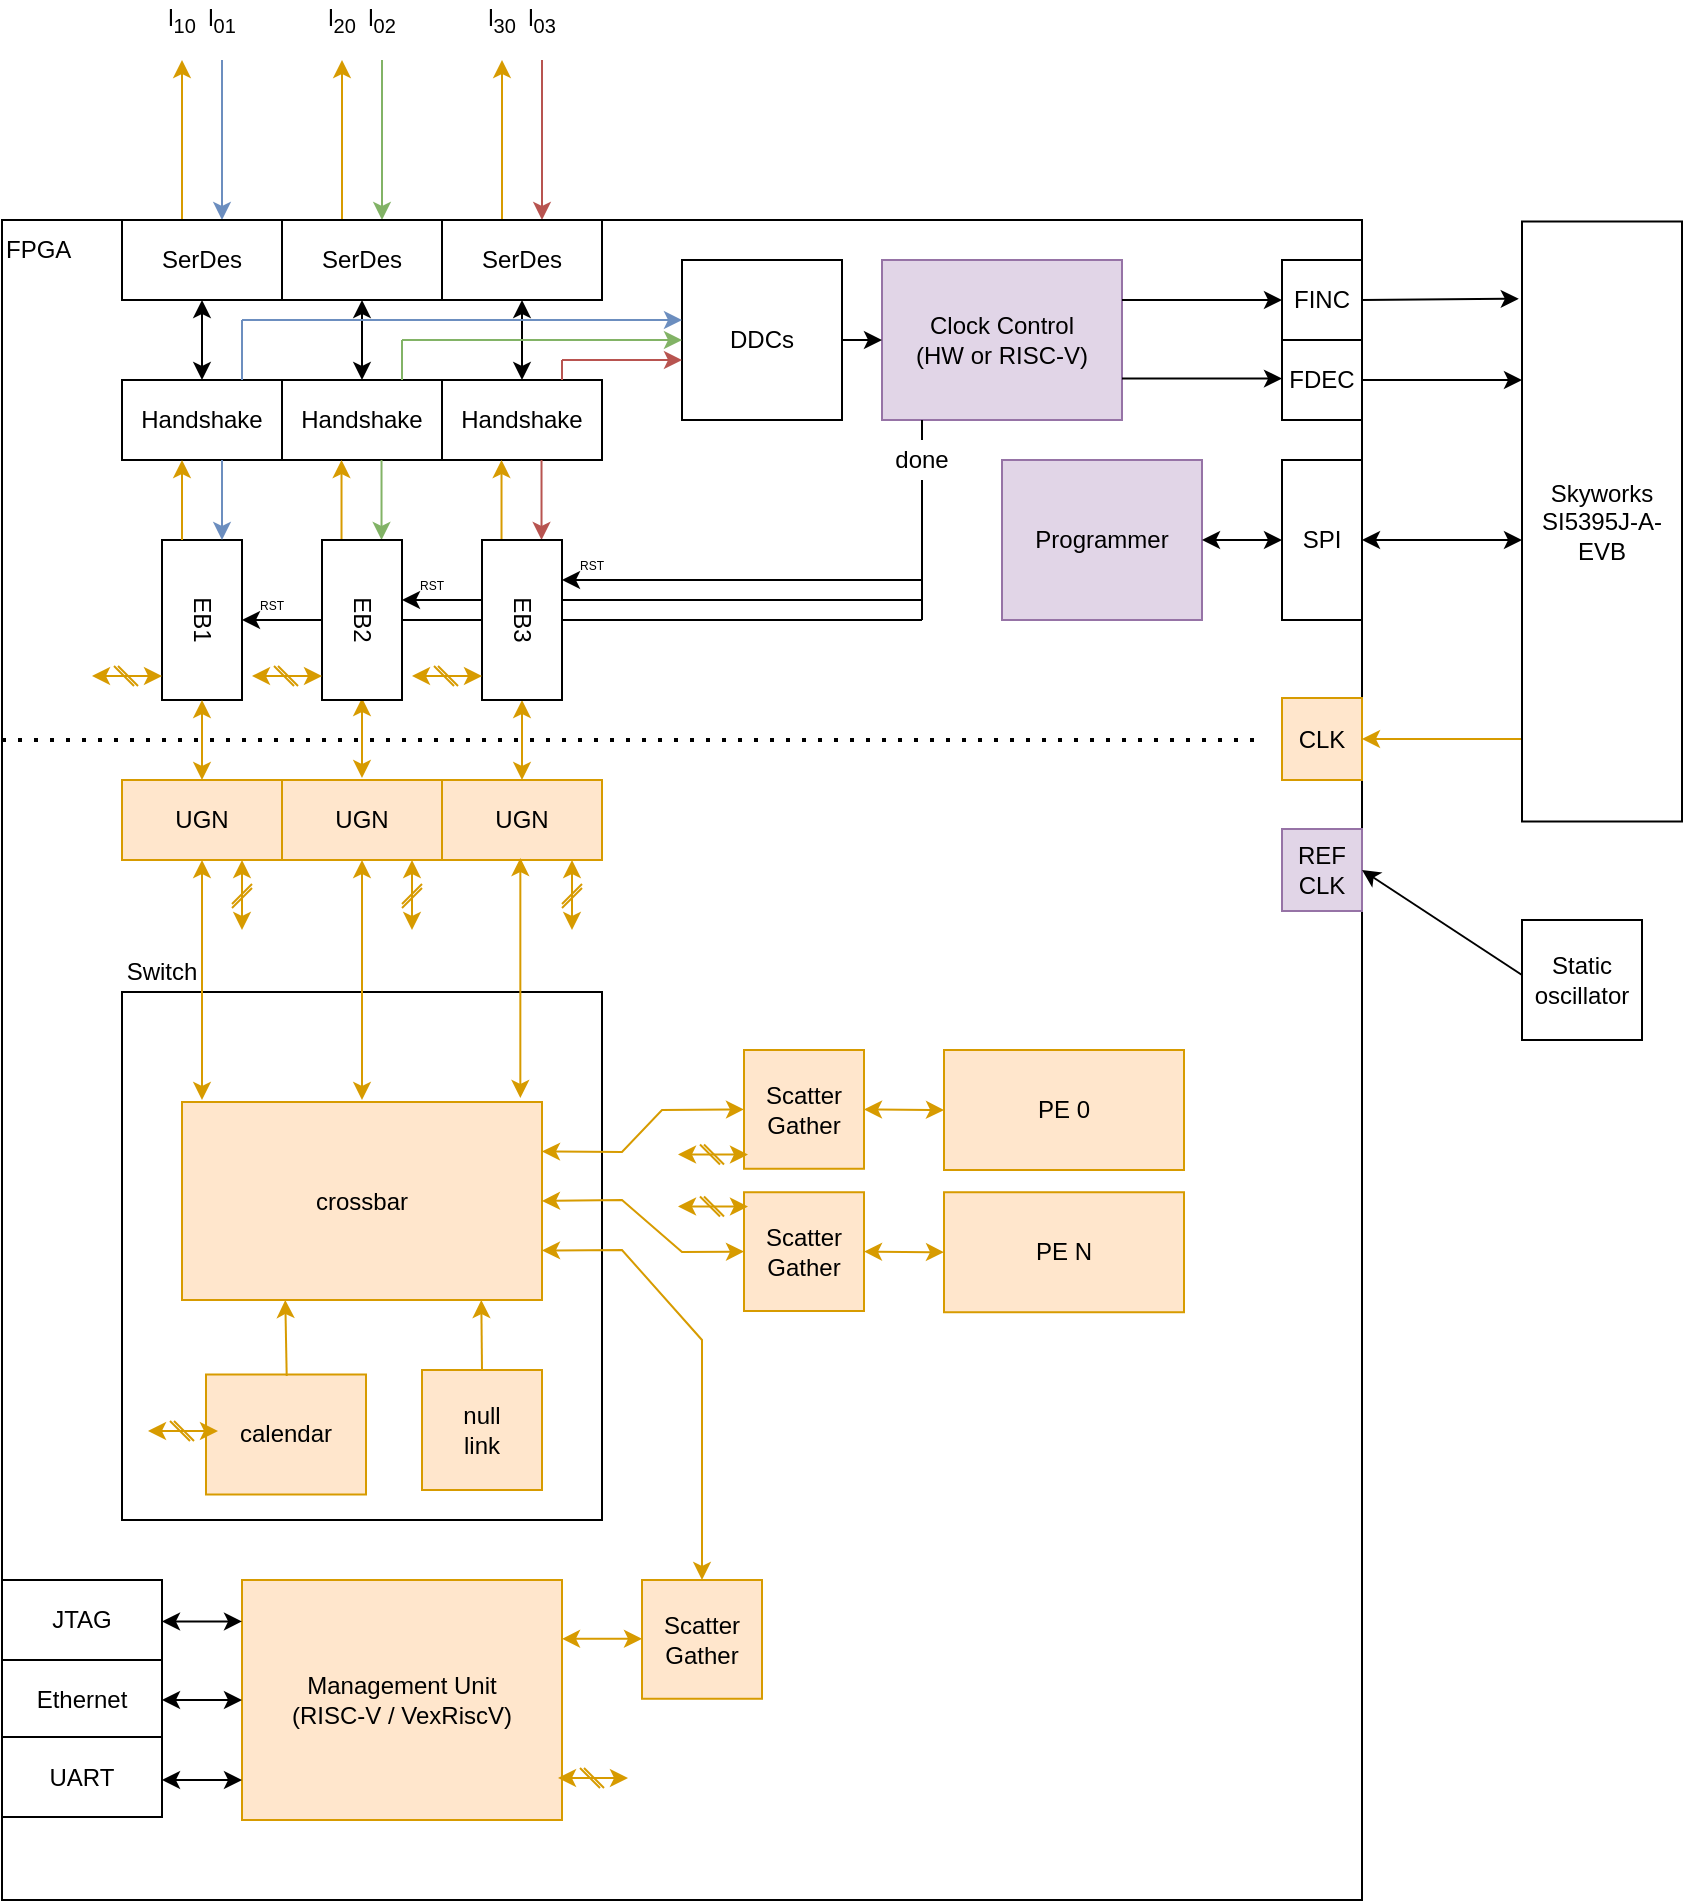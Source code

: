 <mxfile>
    <diagram id="tAMczlTFL7Ta-4YfJs9o" name="Complete">
        <mxGraphModel dx="407" dy="1683" grid="1" gridSize="10" guides="1" tooltips="1" connect="1" arrows="1" fold="1" page="1" pageScale="1" pageWidth="850" pageHeight="1100" math="0" shadow="0">
            <root>
                <mxCell id="0"/>
                <mxCell id="1" parent="0"/>
                <mxCell id="2" value="" style="rounded=0;whiteSpace=wrap;html=1;movable=1;resizable=1;rotatable=1;deletable=1;editable=1;locked=0;connectable=1;" vertex="1" parent="1">
                    <mxGeometry x="1740" y="130" width="680" height="840" as="geometry"/>
                </mxCell>
                <mxCell id="3" value="FPGA" style="text;html=1;align=left;verticalAlign=middle;whiteSpace=wrap;rounded=0;" vertex="1" parent="1">
                    <mxGeometry x="1740" y="130" width="60" height="30" as="geometry"/>
                </mxCell>
                <mxCell id="4" value="" style="endArrow=classic;html=1;rounded=0;fillColor=#dae8fc;strokeColor=#6c8ebf;" edge="1" parent="1">
                    <mxGeometry width="50" height="50" relative="1" as="geometry">
                        <mxPoint x="1850" y="50" as="sourcePoint"/>
                        <mxPoint x="1850" y="130" as="targetPoint"/>
                    </mxGeometry>
                </mxCell>
                <mxCell id="5" value="" style="endArrow=classic;html=1;rounded=0;fillColor=#d5e8d4;strokeColor=#82b366;" edge="1" parent="1">
                    <mxGeometry width="50" height="50" relative="1" as="geometry">
                        <mxPoint x="1930" y="50" as="sourcePoint"/>
                        <mxPoint x="1930" y="130" as="targetPoint"/>
                    </mxGeometry>
                </mxCell>
                <mxCell id="6" value="" style="endArrow=classic;html=1;rounded=0;fillColor=#ffe6cc;strokeColor=#d79b00;" edge="1" parent="1">
                    <mxGeometry width="50" height="50" relative="1" as="geometry">
                        <mxPoint x="1830" y="130" as="sourcePoint"/>
                        <mxPoint x="1830" y="50" as="targetPoint"/>
                    </mxGeometry>
                </mxCell>
                <mxCell id="7" value="" style="endArrow=classic;html=1;rounded=0;fillColor=#ffe6cc;strokeColor=#d79b00;" edge="1" parent="1">
                    <mxGeometry width="50" height="50" relative="1" as="geometry">
                        <mxPoint x="1910" y="130" as="sourcePoint"/>
                        <mxPoint x="1910" y="50" as="targetPoint"/>
                    </mxGeometry>
                </mxCell>
                <mxCell id="8" value="" style="endArrow=classic;html=1;rounded=0;fillColor=#f8cecc;strokeColor=#b85450;" edge="1" parent="1">
                    <mxGeometry width="50" height="50" relative="1" as="geometry">
                        <mxPoint x="2010" y="50" as="sourcePoint"/>
                        <mxPoint x="2010" y="130" as="targetPoint"/>
                    </mxGeometry>
                </mxCell>
                <mxCell id="9" value="" style="endArrow=classic;html=1;rounded=0;fillColor=#ffe6cc;strokeColor=#d79b00;" edge="1" parent="1">
                    <mxGeometry width="50" height="50" relative="1" as="geometry">
                        <mxPoint x="1990" y="130" as="sourcePoint"/>
                        <mxPoint x="1990" y="50" as="targetPoint"/>
                    </mxGeometry>
                </mxCell>
                <mxCell id="10" value="SerDes" style="rounded=0;whiteSpace=wrap;html=1;" vertex="1" parent="1">
                    <mxGeometry x="1800" y="130" width="80" height="40" as="geometry"/>
                </mxCell>
                <mxCell id="11" value="SerDes" style="rounded=0;whiteSpace=wrap;html=1;" vertex="1" parent="1">
                    <mxGeometry x="1880" y="130" width="80" height="40" as="geometry"/>
                </mxCell>
                <mxCell id="12" value="SerDes" style="rounded=0;whiteSpace=wrap;html=1;" vertex="1" parent="1">
                    <mxGeometry x="1960" y="130" width="80" height="40" as="geometry"/>
                </mxCell>
                <mxCell id="13" value="Handshake" style="rounded=0;whiteSpace=wrap;html=1;" vertex="1" parent="1">
                    <mxGeometry x="1800" y="210" width="80" height="40" as="geometry"/>
                </mxCell>
                <mxCell id="14" value="Handshake" style="rounded=0;whiteSpace=wrap;html=1;" vertex="1" parent="1">
                    <mxGeometry x="1880" y="210" width="80" height="40" as="geometry"/>
                </mxCell>
                <mxCell id="15" value="Handshake" style="rounded=0;whiteSpace=wrap;html=1;" vertex="1" parent="1">
                    <mxGeometry x="1960" y="210" width="80" height="40" as="geometry"/>
                </mxCell>
                <mxCell id="16" value="l&lt;sub&gt;10&lt;/sub&gt;" style="text;html=1;strokeColor=none;fillColor=none;align=center;verticalAlign=middle;whiteSpace=wrap;rounded=0;dashed=1;" vertex="1" parent="1">
                    <mxGeometry x="1820" y="20" width="20" height="20" as="geometry"/>
                </mxCell>
                <mxCell id="17" value="l&lt;sub&gt;01&lt;/sub&gt;" style="text;html=1;strokeColor=none;fillColor=none;align=center;verticalAlign=middle;whiteSpace=wrap;rounded=0;dashed=1;" vertex="1" parent="1">
                    <mxGeometry x="1840" y="20" width="20" height="20" as="geometry"/>
                </mxCell>
                <mxCell id="18" value="l&lt;sub&gt;20&lt;/sub&gt;" style="text;html=1;strokeColor=none;fillColor=none;align=center;verticalAlign=middle;whiteSpace=wrap;rounded=0;dashed=1;" vertex="1" parent="1">
                    <mxGeometry x="1900" y="20" width="20" height="20" as="geometry"/>
                </mxCell>
                <mxCell id="19" value="l&lt;sub&gt;02&lt;/sub&gt;" style="text;html=1;strokeColor=none;fillColor=none;align=center;verticalAlign=middle;whiteSpace=wrap;rounded=0;dashed=1;" vertex="1" parent="1">
                    <mxGeometry x="1920" y="20" width="20" height="20" as="geometry"/>
                </mxCell>
                <mxCell id="20" value="l&lt;sub&gt;30&lt;/sub&gt;" style="text;html=1;strokeColor=none;fillColor=none;align=center;verticalAlign=middle;whiteSpace=wrap;rounded=0;dashed=1;" vertex="1" parent="1">
                    <mxGeometry x="1980" y="20" width="20" height="20" as="geometry"/>
                </mxCell>
                <mxCell id="21" value="l&lt;sub&gt;03&lt;/sub&gt;" style="text;html=1;strokeColor=none;fillColor=none;align=center;verticalAlign=middle;whiteSpace=wrap;rounded=0;dashed=1;" vertex="1" parent="1">
                    <mxGeometry x="2000" y="20" width="20" height="20" as="geometry"/>
                </mxCell>
                <mxCell id="22" value="" style="endArrow=classic;startArrow=classic;html=1;rounded=0;exitX=0.5;exitY=0;exitDx=0;exitDy=0;entryX=0.5;entryY=1;entryDx=0;entryDy=0;" edge="1" parent="1" source="13" target="10">
                    <mxGeometry width="50" height="50" relative="1" as="geometry">
                        <mxPoint x="1790" y="220" as="sourcePoint"/>
                        <mxPoint x="1840" y="170" as="targetPoint"/>
                    </mxGeometry>
                </mxCell>
                <mxCell id="23" value="" style="endArrow=classic;startArrow=classic;html=1;rounded=0;exitX=0.5;exitY=0;exitDx=0;exitDy=0;entryX=0.5;entryY=1;entryDx=0;entryDy=0;" edge="1" parent="1" source="14" target="11">
                    <mxGeometry width="50" height="50" relative="1" as="geometry">
                        <mxPoint x="2080" y="60" as="sourcePoint"/>
                        <mxPoint x="2130" y="10" as="targetPoint"/>
                    </mxGeometry>
                </mxCell>
                <mxCell id="24" value="" style="endArrow=classic;startArrow=classic;html=1;rounded=0;exitX=0.5;exitY=0;exitDx=0;exitDy=0;entryX=0.5;entryY=1;entryDx=0;entryDy=0;" edge="1" parent="1" source="15" target="12">
                    <mxGeometry width="50" height="50" relative="1" as="geometry">
                        <mxPoint x="2190" y="20" as="sourcePoint"/>
                        <mxPoint x="2240" y="-30" as="targetPoint"/>
                    </mxGeometry>
                </mxCell>
                <mxCell id="25" value="DDCs" style="rounded=0;whiteSpace=wrap;html=1;" vertex="1" parent="1">
                    <mxGeometry x="2080" y="150" width="80" height="80" as="geometry"/>
                </mxCell>
                <mxCell id="26" value="" style="endArrow=none;html=1;rounded=0;fillColor=#dae8fc;strokeColor=#6c8ebf;" edge="1" parent="1">
                    <mxGeometry width="50" height="50" relative="1" as="geometry">
                        <mxPoint x="1860" y="210" as="sourcePoint"/>
                        <mxPoint x="1860" y="180" as="targetPoint"/>
                    </mxGeometry>
                </mxCell>
                <mxCell id="27" value="" style="endArrow=none;html=1;rounded=0;fillColor=#d5e8d4;strokeColor=#82b366;" edge="1" parent="1">
                    <mxGeometry width="50" height="50" relative="1" as="geometry">
                        <mxPoint x="1940" y="210" as="sourcePoint"/>
                        <mxPoint x="1940" y="190" as="targetPoint"/>
                    </mxGeometry>
                </mxCell>
                <mxCell id="28" value="" style="endArrow=none;html=1;rounded=0;fillColor=#f8cecc;strokeColor=#b85450;" edge="1" parent="1">
                    <mxGeometry width="50" height="50" relative="1" as="geometry">
                        <mxPoint x="2020" y="210" as="sourcePoint"/>
                        <mxPoint x="2020" y="200" as="targetPoint"/>
                    </mxGeometry>
                </mxCell>
                <mxCell id="29" value="" style="endArrow=classic;html=1;rounded=0;fillColor=#dae8fc;strokeColor=#6c8ebf;" edge="1" parent="1">
                    <mxGeometry width="50" height="50" relative="1" as="geometry">
                        <mxPoint x="1860" y="180" as="sourcePoint"/>
                        <mxPoint x="2080" y="180" as="targetPoint"/>
                    </mxGeometry>
                </mxCell>
                <mxCell id="30" value="" style="endArrow=classic;html=1;rounded=0;fillColor=#d5e8d4;strokeColor=#82b366;" edge="1" parent="1">
                    <mxGeometry width="50" height="50" relative="1" as="geometry">
                        <mxPoint x="1940" y="190" as="sourcePoint"/>
                        <mxPoint x="2080" y="190" as="targetPoint"/>
                    </mxGeometry>
                </mxCell>
                <mxCell id="31" value="" style="endArrow=classic;html=1;rounded=0;fillColor=#f8cecc;strokeColor=#b85450;" edge="1" parent="1">
                    <mxGeometry width="50" height="50" relative="1" as="geometry">
                        <mxPoint x="2020" y="200" as="sourcePoint"/>
                        <mxPoint x="2080" y="200" as="targetPoint"/>
                    </mxGeometry>
                </mxCell>
                <mxCell id="32" value="EB1" style="rounded=0;whiteSpace=wrap;html=1;rotation=90;" vertex="1" parent="1">
                    <mxGeometry x="1800" y="310" width="80" height="40" as="geometry"/>
                </mxCell>
                <mxCell id="33" value="" style="endArrow=classic;html=1;rounded=0;fillColor=#dae8fc;strokeColor=#6c8ebf;" edge="1" parent="1">
                    <mxGeometry width="50" height="50" relative="1" as="geometry">
                        <mxPoint x="1850" y="250" as="sourcePoint"/>
                        <mxPoint x="1850" y="290" as="targetPoint"/>
                    </mxGeometry>
                </mxCell>
                <mxCell id="34" value="" style="endArrow=classic;html=1;rounded=0;fillColor=#ffe6cc;strokeColor=#d79b00;" edge="1" parent="1">
                    <mxGeometry width="50" height="50" relative="1" as="geometry">
                        <mxPoint x="1830" y="290" as="sourcePoint"/>
                        <mxPoint x="1830" y="250" as="targetPoint"/>
                    </mxGeometry>
                </mxCell>
                <mxCell id="35" value="" style="endArrow=classic;html=1;rounded=0;fillColor=#d5e8d4;strokeColor=#82b366;" edge="1" parent="1">
                    <mxGeometry width="50" height="50" relative="1" as="geometry">
                        <mxPoint x="1929.76" y="250" as="sourcePoint"/>
                        <mxPoint x="1929.76" y="290" as="targetPoint"/>
                    </mxGeometry>
                </mxCell>
                <mxCell id="36" value="" style="endArrow=classic;html=1;rounded=0;fillColor=#ffe6cc;strokeColor=#d79b00;" edge="1" parent="1">
                    <mxGeometry width="50" height="50" relative="1" as="geometry">
                        <mxPoint x="1909.76" y="290" as="sourcePoint"/>
                        <mxPoint x="1909.76" y="250" as="targetPoint"/>
                    </mxGeometry>
                </mxCell>
                <mxCell id="37" value="" style="endArrow=classic;html=1;rounded=0;fillColor=#f8cecc;strokeColor=#b85450;" edge="1" parent="1">
                    <mxGeometry width="50" height="50" relative="1" as="geometry">
                        <mxPoint x="2009.76" y="250" as="sourcePoint"/>
                        <mxPoint x="2009.76" y="290" as="targetPoint"/>
                    </mxGeometry>
                </mxCell>
                <mxCell id="38" value="" style="endArrow=classic;html=1;rounded=0;fillColor=#ffe6cc;strokeColor=#d79b00;" edge="1" parent="1">
                    <mxGeometry width="50" height="50" relative="1" as="geometry">
                        <mxPoint x="1989.76" y="290" as="sourcePoint"/>
                        <mxPoint x="1989.76" y="250" as="targetPoint"/>
                    </mxGeometry>
                </mxCell>
                <mxCell id="39" value="&lt;div&gt;Clock Control&lt;/div&gt;&lt;div&gt;(HW or RISC-V)&lt;br&gt;&lt;/div&gt;" style="rounded=0;whiteSpace=wrap;html=1;fillColor=#e1d5e7;strokeColor=#9673a6;" vertex="1" parent="1">
                    <mxGeometry x="2180" y="150" width="120" height="80" as="geometry"/>
                </mxCell>
                <mxCell id="40" value="" style="endArrow=classic;html=1;rounded=0;" edge="1" parent="1">
                    <mxGeometry width="50" height="50" relative="1" as="geometry">
                        <mxPoint x="2160" y="190" as="sourcePoint"/>
                        <mxPoint x="2180" y="190" as="targetPoint"/>
                    </mxGeometry>
                </mxCell>
                <mxCell id="41" value="FINC" style="rounded=0;whiteSpace=wrap;html=1;" vertex="1" parent="1">
                    <mxGeometry x="2380" y="150" width="40" height="40" as="geometry"/>
                </mxCell>
                <mxCell id="42" value="FDEC" style="rounded=0;whiteSpace=wrap;html=1;" vertex="1" parent="1">
                    <mxGeometry x="2380" y="190" width="40" height="40" as="geometry"/>
                </mxCell>
                <mxCell id="43" value="" style="endArrow=classic;html=1;rounded=0;" edge="1" parent="1">
                    <mxGeometry width="50" height="50" relative="1" as="geometry">
                        <mxPoint x="2300" y="170" as="sourcePoint"/>
                        <mxPoint x="2380" y="170" as="targetPoint"/>
                    </mxGeometry>
                </mxCell>
                <mxCell id="44" value="" style="endArrow=classic;html=1;rounded=0;" edge="1" parent="1">
                    <mxGeometry width="50" height="50" relative="1" as="geometry">
                        <mxPoint x="2300" y="209.31" as="sourcePoint"/>
                        <mxPoint x="2380" y="209.31" as="targetPoint"/>
                    </mxGeometry>
                </mxCell>
                <mxCell id="45" value="" style="endArrow=classic;html=1;rounded=0;entryX=-0.005;entryY=0.123;entryDx=0;entryDy=0;entryPerimeter=0;" edge="1" parent="1">
                    <mxGeometry width="50" height="50" relative="1" as="geometry">
                        <mxPoint x="2420" y="170" as="sourcePoint"/>
                        <mxPoint x="2498.4" y="169.36" as="targetPoint"/>
                    </mxGeometry>
                </mxCell>
                <mxCell id="46" value="" style="endArrow=classic;html=1;rounded=0;entryX=0;entryY=0.25;entryDx=0;entryDy=0;" edge="1" parent="1">
                    <mxGeometry width="50" height="50" relative="1" as="geometry">
                        <mxPoint x="2420" y="210" as="sourcePoint"/>
                        <mxPoint x="2500" y="210" as="targetPoint"/>
                    </mxGeometry>
                </mxCell>
                <mxCell id="47" value="SPI" style="rounded=0;whiteSpace=wrap;html=1;" vertex="1" parent="1">
                    <mxGeometry x="2380" y="250" width="40" height="80" as="geometry"/>
                </mxCell>
                <mxCell id="48" value="" style="endArrow=classic;startArrow=classic;html=1;rounded=0;entryX=0;entryY=0.5;entryDx=0;entryDy=0;" edge="1" parent="1">
                    <mxGeometry width="50" height="50" relative="1" as="geometry">
                        <mxPoint x="2420" y="290" as="sourcePoint"/>
                        <mxPoint x="2500" y="290" as="targetPoint"/>
                    </mxGeometry>
                </mxCell>
                <mxCell id="49" value="Programmer" style="rounded=0;whiteSpace=wrap;html=1;fillColor=#e1d5e7;strokeColor=#9673a6;" vertex="1" parent="1">
                    <mxGeometry x="2240" y="250" width="100" height="80" as="geometry"/>
                </mxCell>
                <mxCell id="50" value="" style="endArrow=classic;startArrow=classic;html=1;rounded=0;entryX=0;entryY=0.5;entryDx=0;entryDy=0;" edge="1" parent="1" target="47">
                    <mxGeometry width="50" height="50" relative="1" as="geometry">
                        <mxPoint x="2340" y="290" as="sourcePoint"/>
                        <mxPoint x="2390" y="240" as="targetPoint"/>
                    </mxGeometry>
                </mxCell>
                <mxCell id="51" value="CLK" style="rounded=0;whiteSpace=wrap;html=1;fillColor=#ffe6cc;strokeColor=#d79b00;" vertex="1" parent="1">
                    <mxGeometry x="2380" y="369" width="40" height="41" as="geometry"/>
                </mxCell>
                <mxCell id="52" value="" style="endArrow=classic;html=1;rounded=0;entryX=1;entryY=0.5;entryDx=0;entryDy=0;exitX=0;exitY=0.811;exitDx=0;exitDy=0;exitPerimeter=0;fillColor=#ffe6cc;strokeColor=#d79b00;" edge="1" parent="1" target="51">
                    <mxGeometry width="50" height="50" relative="1" as="geometry">
                        <mxPoint x="2500" y="389.52" as="sourcePoint"/>
                        <mxPoint x="2500" y="300" as="targetPoint"/>
                    </mxGeometry>
                </mxCell>
                <mxCell id="53" value="REF&lt;br&gt;CLK" style="rounded=0;whiteSpace=wrap;html=1;fillColor=#e1d5e7;strokeColor=#9673a6;" vertex="1" parent="1">
                    <mxGeometry x="2380" y="434.5" width="40" height="41" as="geometry"/>
                </mxCell>
                <mxCell id="54" value="" style="endArrow=classic;html=1;rounded=0;entryX=1;entryY=0.5;entryDx=0;entryDy=0;" edge="1" parent="1" target="53">
                    <mxGeometry width="50" height="50" relative="1" as="geometry">
                        <mxPoint x="2500" y="507.5" as="sourcePoint"/>
                        <mxPoint x="2500" y="507.5" as="targetPoint"/>
                    </mxGeometry>
                </mxCell>
                <mxCell id="55" value="&lt;div&gt;UGN&lt;/div&gt;" style="rounded=0;whiteSpace=wrap;html=1;fillColor=#ffe6cc;strokeColor=#d79b00;" vertex="1" parent="1">
                    <mxGeometry x="1800" y="410" width="80" height="40" as="geometry"/>
                </mxCell>
                <mxCell id="56" value="UGN" style="rounded=0;whiteSpace=wrap;html=1;fillColor=#ffe6cc;strokeColor=#d79b00;" vertex="1" parent="1">
                    <mxGeometry x="1880" y="410" width="80" height="40" as="geometry"/>
                </mxCell>
                <mxCell id="57" value="UGN" style="rounded=0;whiteSpace=wrap;html=1;fillColor=#ffe6cc;strokeColor=#d79b00;" vertex="1" parent="1">
                    <mxGeometry x="1960" y="410" width="80" height="40" as="geometry"/>
                </mxCell>
                <mxCell id="58" value="" style="endArrow=classic;startArrow=classic;html=1;rounded=0;fillColor=#ffe6cc;strokeColor=#d79b00;" edge="1" parent="1">
                    <mxGeometry width="50" height="50" relative="1" as="geometry">
                        <mxPoint x="1840" y="410" as="sourcePoint"/>
                        <mxPoint x="1840" y="370" as="targetPoint"/>
                    </mxGeometry>
                </mxCell>
                <mxCell id="59" value="" style="endArrow=classic;startArrow=classic;html=1;rounded=0;fillColor=#ffe6cc;strokeColor=#d79b00;" edge="1" parent="1">
                    <mxGeometry width="50" height="50" relative="1" as="geometry">
                        <mxPoint x="1920" y="409" as="sourcePoint"/>
                        <mxPoint x="1920" y="369" as="targetPoint"/>
                    </mxGeometry>
                </mxCell>
                <mxCell id="60" value="" style="endArrow=classic;startArrow=classic;html=1;rounded=0;fillColor=#ffe6cc;strokeColor=#d79b00;" edge="1" parent="1">
                    <mxGeometry width="50" height="50" relative="1" as="geometry">
                        <mxPoint x="2000" y="410" as="sourcePoint"/>
                        <mxPoint x="2000" y="370" as="targetPoint"/>
                    </mxGeometry>
                </mxCell>
                <mxCell id="61" value="" style="endArrow=classic;html=1;rounded=0;" edge="1" parent="1">
                    <mxGeometry width="50" height="50" relative="1" as="geometry">
                        <mxPoint x="2200" y="310" as="sourcePoint"/>
                        <mxPoint x="2020" y="310" as="targetPoint"/>
                    </mxGeometry>
                </mxCell>
                <mxCell id="62" value="" style="endArrow=classic;html=1;rounded=0;" edge="1" parent="1">
                    <mxGeometry width="50" height="50" relative="1" as="geometry">
                        <mxPoint x="2200" y="320" as="sourcePoint"/>
                        <mxPoint x="1940" y="320" as="targetPoint"/>
                    </mxGeometry>
                </mxCell>
                <mxCell id="63" value="" style="endArrow=none;html=1;rounded=0;" edge="1" parent="1" source="71">
                    <mxGeometry width="50" height="50" relative="1" as="geometry">
                        <mxPoint x="2200" y="330" as="sourcePoint"/>
                        <mxPoint x="2200" y="230" as="targetPoint"/>
                    </mxGeometry>
                </mxCell>
                <mxCell id="64" value="" style="endArrow=classic;html=1;rounded=0;" edge="1" parent="1">
                    <mxGeometry width="50" height="50" relative="1" as="geometry">
                        <mxPoint x="2200" y="330" as="sourcePoint"/>
                        <mxPoint x="1860" y="330" as="targetPoint"/>
                    </mxGeometry>
                </mxCell>
                <mxCell id="65" value="EB2" style="rounded=0;whiteSpace=wrap;html=1;rotation=90;" vertex="1" parent="1">
                    <mxGeometry x="1880" y="310" width="80" height="40" as="geometry"/>
                </mxCell>
                <mxCell id="66" value="EB3" style="rounded=0;whiteSpace=wrap;html=1;rotation=90;" vertex="1" parent="1">
                    <mxGeometry x="1960" y="310" width="80" height="40" as="geometry"/>
                </mxCell>
                <mxCell id="67" value="RST" style="text;html=1;align=center;verticalAlign=middle;whiteSpace=wrap;rounded=0;fontSize=6;" vertex="1" parent="1">
                    <mxGeometry x="2020" y="295" width="30" height="15" as="geometry"/>
                </mxCell>
                <mxCell id="68" value="RST" style="text;html=1;align=center;verticalAlign=middle;whiteSpace=wrap;rounded=0;fontSize=6;" vertex="1" parent="1">
                    <mxGeometry x="1940" y="305" width="30" height="15" as="geometry"/>
                </mxCell>
                <mxCell id="69" value="RST" style="text;html=1;align=center;verticalAlign=middle;whiteSpace=wrap;rounded=0;fontSize=6;" vertex="1" parent="1">
                    <mxGeometry x="1860" y="315" width="30" height="15" as="geometry"/>
                </mxCell>
                <mxCell id="70" value="" style="endArrow=none;html=1;rounded=0;" edge="1" parent="1" target="71">
                    <mxGeometry width="50" height="50" relative="1" as="geometry">
                        <mxPoint x="2200" y="330" as="sourcePoint"/>
                        <mxPoint x="2200" y="230" as="targetPoint"/>
                    </mxGeometry>
                </mxCell>
                <mxCell id="71" value="done" style="text;html=1;align=center;verticalAlign=middle;whiteSpace=wrap;rounded=0;labelBackgroundColor=default;" vertex="1" parent="1">
                    <mxGeometry x="2180" y="240" width="40" height="20" as="geometry"/>
                </mxCell>
                <mxCell id="72" value="" style="group;" connectable="0" vertex="1" parent="1">
                    <mxGeometry x="1855" y="450" width="10" height="35" as="geometry"/>
                </mxCell>
                <mxCell id="73" value="" style="endArrow=classic;html=1;rounded=0;fillColor=#ffe6cc;strokeColor=#d79b00;startArrow=classic;startFill=1;" edge="1" parent="72">
                    <mxGeometry width="50" height="50" relative="1" as="geometry">
                        <mxPoint x="5" as="sourcePoint"/>
                        <mxPoint x="5" y="35" as="targetPoint"/>
                    </mxGeometry>
                </mxCell>
                <mxCell id="74" value="" style="endArrow=none;html=1;rounded=0;fillColor=#ffe6cc;strokeColor=#d79b00;" edge="1" parent="72">
                    <mxGeometry width="50" height="50" relative="1" as="geometry">
                        <mxPoint y="24" as="sourcePoint"/>
                        <mxPoint x="10" y="14" as="targetPoint"/>
                    </mxGeometry>
                </mxCell>
                <mxCell id="75" value="" style="endArrow=none;html=1;rounded=0;fillColor=#ffe6cc;strokeColor=#d79b00;" edge="1" parent="72">
                    <mxGeometry width="50" height="50" relative="1" as="geometry">
                        <mxPoint y="22" as="sourcePoint"/>
                        <mxPoint x="10" y="12" as="targetPoint"/>
                    </mxGeometry>
                </mxCell>
                <mxCell id="76" value="" style="group;" connectable="0" vertex="1" parent="1">
                    <mxGeometry x="1940" y="450" width="10" height="35" as="geometry"/>
                </mxCell>
                <mxCell id="77" value="" style="endArrow=classic;html=1;rounded=0;fillColor=#ffe6cc;strokeColor=#d79b00;startArrow=classic;startFill=1;" edge="1" parent="76">
                    <mxGeometry width="50" height="50" relative="1" as="geometry">
                        <mxPoint x="5" as="sourcePoint"/>
                        <mxPoint x="5" y="35" as="targetPoint"/>
                    </mxGeometry>
                </mxCell>
                <mxCell id="78" value="" style="endArrow=none;html=1;rounded=0;fillColor=#ffe6cc;strokeColor=#d79b00;" edge="1" parent="76">
                    <mxGeometry width="50" height="50" relative="1" as="geometry">
                        <mxPoint y="24" as="sourcePoint"/>
                        <mxPoint x="10" y="14" as="targetPoint"/>
                    </mxGeometry>
                </mxCell>
                <mxCell id="79" value="" style="endArrow=none;html=1;rounded=0;fillColor=#ffe6cc;strokeColor=#d79b00;" edge="1" parent="76">
                    <mxGeometry width="50" height="50" relative="1" as="geometry">
                        <mxPoint y="22" as="sourcePoint"/>
                        <mxPoint x="10" y="12" as="targetPoint"/>
                    </mxGeometry>
                </mxCell>
                <mxCell id="80" value="" style="group;" connectable="0" vertex="1" parent="1">
                    <mxGeometry x="2020" y="450" width="10" height="35" as="geometry"/>
                </mxCell>
                <mxCell id="81" value="" style="endArrow=classic;html=1;rounded=0;fillColor=#ffe6cc;strokeColor=#d79b00;startArrow=classic;startFill=1;" edge="1" parent="80">
                    <mxGeometry width="50" height="50" relative="1" as="geometry">
                        <mxPoint x="5" as="sourcePoint"/>
                        <mxPoint x="5" y="35" as="targetPoint"/>
                    </mxGeometry>
                </mxCell>
                <mxCell id="82" value="" style="endArrow=none;html=1;rounded=0;fillColor=#ffe6cc;strokeColor=#d79b00;" edge="1" parent="80">
                    <mxGeometry width="50" height="50" relative="1" as="geometry">
                        <mxPoint y="24" as="sourcePoint"/>
                        <mxPoint x="10" y="14" as="targetPoint"/>
                    </mxGeometry>
                </mxCell>
                <mxCell id="83" value="" style="endArrow=none;html=1;rounded=0;fillColor=#ffe6cc;strokeColor=#d79b00;" edge="1" parent="80">
                    <mxGeometry width="50" height="50" relative="1" as="geometry">
                        <mxPoint y="22" as="sourcePoint"/>
                        <mxPoint x="10" y="12" as="targetPoint"/>
                    </mxGeometry>
                </mxCell>
                <mxCell id="84" value="" style="group;rotation=90;" connectable="0" vertex="1" parent="1">
                    <mxGeometry x="1797" y="340" width="10" height="35" as="geometry"/>
                </mxCell>
                <mxCell id="85" value="" style="endArrow=classic;html=1;rounded=0;fillColor=#ffe6cc;strokeColor=#d79b00;startArrow=classic;startFill=1;" edge="1" parent="84">
                    <mxGeometry width="50" height="50" relative="1" as="geometry">
                        <mxPoint x="23" y="18" as="sourcePoint"/>
                        <mxPoint x="-12" y="18" as="targetPoint"/>
                    </mxGeometry>
                </mxCell>
                <mxCell id="86" value="" style="endArrow=none;html=1;rounded=0;fillColor=#ffe6cc;strokeColor=#d79b00;" edge="1" parent="84">
                    <mxGeometry width="50" height="50" relative="1" as="geometry">
                        <mxPoint x="-1" y="13" as="sourcePoint"/>
                        <mxPoint x="9" y="23" as="targetPoint"/>
                    </mxGeometry>
                </mxCell>
                <mxCell id="87" value="" style="endArrow=none;html=1;rounded=0;fillColor=#ffe6cc;strokeColor=#d79b00;" edge="1" parent="84">
                    <mxGeometry width="50" height="50" relative="1" as="geometry">
                        <mxPoint x="1" y="13" as="sourcePoint"/>
                        <mxPoint x="11" y="23" as="targetPoint"/>
                    </mxGeometry>
                </mxCell>
                <mxCell id="88" value="" style="group;rotation=90;" connectable="0" vertex="1" parent="1">
                    <mxGeometry x="1877" y="340" width="10" height="35" as="geometry"/>
                </mxCell>
                <mxCell id="89" value="" style="endArrow=classic;html=1;rounded=0;fillColor=#ffe6cc;strokeColor=#d79b00;startArrow=classic;startFill=1;" edge="1" parent="88">
                    <mxGeometry width="50" height="50" relative="1" as="geometry">
                        <mxPoint x="23" y="18" as="sourcePoint"/>
                        <mxPoint x="-12" y="18" as="targetPoint"/>
                    </mxGeometry>
                </mxCell>
                <mxCell id="90" value="" style="endArrow=none;html=1;rounded=0;fillColor=#ffe6cc;strokeColor=#d79b00;" edge="1" parent="88">
                    <mxGeometry width="50" height="50" relative="1" as="geometry">
                        <mxPoint x="-1" y="13" as="sourcePoint"/>
                        <mxPoint x="9" y="23" as="targetPoint"/>
                    </mxGeometry>
                </mxCell>
                <mxCell id="91" value="" style="endArrow=none;html=1;rounded=0;fillColor=#ffe6cc;strokeColor=#d79b00;" edge="1" parent="88">
                    <mxGeometry width="50" height="50" relative="1" as="geometry">
                        <mxPoint x="1" y="13" as="sourcePoint"/>
                        <mxPoint x="11" y="23" as="targetPoint"/>
                    </mxGeometry>
                </mxCell>
                <mxCell id="92" value="" style="group;rotation=90;" connectable="0" vertex="1" parent="1">
                    <mxGeometry x="1957" y="340" width="10" height="35" as="geometry"/>
                </mxCell>
                <mxCell id="93" value="" style="endArrow=classic;html=1;rounded=0;fillColor=#ffe6cc;strokeColor=#d79b00;startArrow=classic;startFill=1;" edge="1" parent="92">
                    <mxGeometry width="50" height="50" relative="1" as="geometry">
                        <mxPoint x="23" y="18" as="sourcePoint"/>
                        <mxPoint x="-12" y="18" as="targetPoint"/>
                    </mxGeometry>
                </mxCell>
                <mxCell id="94" value="" style="endArrow=none;html=1;rounded=0;fillColor=#ffe6cc;strokeColor=#d79b00;" edge="1" parent="92">
                    <mxGeometry width="50" height="50" relative="1" as="geometry">
                        <mxPoint x="-1" y="13" as="sourcePoint"/>
                        <mxPoint x="9" y="23" as="targetPoint"/>
                    </mxGeometry>
                </mxCell>
                <mxCell id="95" value="" style="endArrow=none;html=1;rounded=0;fillColor=#ffe6cc;strokeColor=#d79b00;" edge="1" parent="92">
                    <mxGeometry width="50" height="50" relative="1" as="geometry">
                        <mxPoint x="1" y="13" as="sourcePoint"/>
                        <mxPoint x="11" y="23" as="targetPoint"/>
                    </mxGeometry>
                </mxCell>
                <mxCell id="96" value="&lt;div&gt;Management Unit&lt;/div&gt;&lt;div&gt;(RISC-V / VexRiscV)&lt;br&gt;&lt;/div&gt;" style="rounded=0;whiteSpace=wrap;html=1;fillColor=#ffe6cc;strokeColor=#d79b00;" vertex="1" parent="1">
                    <mxGeometry x="1860" y="810" width="160" height="120" as="geometry"/>
                </mxCell>
                <mxCell id="97" value="" style="group;rotation=90;" connectable="0" vertex="1" parent="1">
                    <mxGeometry x="2030" y="891" width="10" height="35" as="geometry"/>
                </mxCell>
                <mxCell id="98" value="" style="endArrow=classic;html=1;rounded=0;fillColor=#ffe6cc;strokeColor=#d79b00;startArrow=classic;startFill=1;" edge="1" parent="97">
                    <mxGeometry width="50" height="50" relative="1" as="geometry">
                        <mxPoint x="23" y="18" as="sourcePoint"/>
                        <mxPoint x="-12" y="18" as="targetPoint"/>
                    </mxGeometry>
                </mxCell>
                <mxCell id="99" value="" style="endArrow=none;html=1;rounded=0;fillColor=#ffe6cc;strokeColor=#d79b00;" edge="1" parent="97">
                    <mxGeometry width="50" height="50" relative="1" as="geometry">
                        <mxPoint x="-1" y="13" as="sourcePoint"/>
                        <mxPoint x="9" y="23" as="targetPoint"/>
                    </mxGeometry>
                </mxCell>
                <mxCell id="100" value="" style="endArrow=none;html=1;rounded=0;fillColor=#ffe6cc;strokeColor=#d79b00;" edge="1" parent="97">
                    <mxGeometry width="50" height="50" relative="1" as="geometry">
                        <mxPoint x="1" y="13" as="sourcePoint"/>
                        <mxPoint x="11" y="23" as="targetPoint"/>
                    </mxGeometry>
                </mxCell>
                <mxCell id="101" value="&lt;font&gt;JTAG&lt;/font&gt;" style="rounded=0;whiteSpace=wrap;html=1;" vertex="1" parent="1">
                    <mxGeometry x="1740" y="810" width="80" height="40" as="geometry"/>
                </mxCell>
                <mxCell id="102" value="Ethernet" style="rounded=0;whiteSpace=wrap;html=1;" vertex="1" parent="1">
                    <mxGeometry x="1740" y="850" width="80" height="40" as="geometry"/>
                </mxCell>
                <mxCell id="103" value="UART" style="rounded=0;whiteSpace=wrap;html=1;" vertex="1" parent="1">
                    <mxGeometry x="1740" y="888.5" width="80" height="40" as="geometry"/>
                </mxCell>
                <mxCell id="104" value="" style="endArrow=classic;startArrow=classic;html=1;rounded=0;" edge="1" parent="1">
                    <mxGeometry width="50" height="50" relative="1" as="geometry">
                        <mxPoint x="1820" y="910" as="sourcePoint"/>
                        <mxPoint x="1860" y="910" as="targetPoint"/>
                    </mxGeometry>
                </mxCell>
                <mxCell id="105" value="" style="endArrow=classic;startArrow=classic;html=1;rounded=0;" edge="1" parent="1">
                    <mxGeometry width="50" height="50" relative="1" as="geometry">
                        <mxPoint x="1820" y="870" as="sourcePoint"/>
                        <mxPoint x="1860" y="870" as="targetPoint"/>
                    </mxGeometry>
                </mxCell>
                <mxCell id="106" value="" style="endArrow=classic;startArrow=classic;html=1;rounded=0;" edge="1" parent="1">
                    <mxGeometry width="50" height="50" relative="1" as="geometry">
                        <mxPoint x="1820" y="830.71" as="sourcePoint"/>
                        <mxPoint x="1860" y="830.71" as="targetPoint"/>
                    </mxGeometry>
                </mxCell>
                <mxCell id="107" value="" style="rounded=0;whiteSpace=wrap;html=1;movable=1;resizable=1;rotatable=1;deletable=1;editable=1;locked=0;connectable=1;" vertex="1" parent="1">
                    <mxGeometry x="1800" y="516" width="240" height="264" as="geometry"/>
                </mxCell>
                <mxCell id="108" value="Switch" style="text;html=1;align=center;verticalAlign=middle;whiteSpace=wrap;rounded=0;" vertex="1" parent="1">
                    <mxGeometry x="1790" y="491" width="60" height="30" as="geometry"/>
                </mxCell>
                <mxCell id="109" value="" style="endArrow=classic;startArrow=classic;html=1;rounded=0;fillColor=#ffe6cc;strokeColor=#d79b00;" edge="1" parent="1">
                    <mxGeometry width="50" height="50" relative="1" as="geometry">
                        <mxPoint x="1840" y="570" as="sourcePoint"/>
                        <mxPoint x="1840" y="450" as="targetPoint"/>
                    </mxGeometry>
                </mxCell>
                <mxCell id="110" value="" style="endArrow=classic;startArrow=classic;html=1;rounded=0;fillColor=#ffe6cc;strokeColor=#d79b00;" edge="1" parent="1">
                    <mxGeometry width="50" height="50" relative="1" as="geometry">
                        <mxPoint x="1920" y="570" as="sourcePoint"/>
                        <mxPoint x="1920" y="450" as="targetPoint"/>
                    </mxGeometry>
                </mxCell>
                <mxCell id="111" value="" style="endArrow=classic;startArrow=classic;html=1;rounded=0;fillColor=#ffe6cc;strokeColor=#d79b00;" edge="1" parent="1">
                    <mxGeometry width="50" height="50" relative="1" as="geometry">
                        <mxPoint x="1999.17" y="569" as="sourcePoint"/>
                        <mxPoint x="1999.17" y="449" as="targetPoint"/>
                    </mxGeometry>
                </mxCell>
                <mxCell id="112" value="crossbar" style="rounded=0;whiteSpace=wrap;html=1;fillColor=#ffe6cc;strokeColor=#d79b00;" vertex="1" parent="1">
                    <mxGeometry x="1830" y="571" width="180" height="99" as="geometry"/>
                </mxCell>
                <mxCell id="113" value="calendar" style="rounded=0;whiteSpace=wrap;html=1;fillColor=#ffe6cc;strokeColor=#d79b00;" vertex="1" parent="1">
                    <mxGeometry x="1842" y="707.25" width="80" height="60" as="geometry"/>
                </mxCell>
                <mxCell id="114" value="" style="endArrow=classic;startArrow=none;html=1;rounded=0;fillColor=#ffe6cc;strokeColor=#d79b00;entryX=0.152;entryY=1;entryDx=0;entryDy=0;entryPerimeter=0;startFill=0;exitX=0.5;exitY=0;exitDx=0;exitDy=0;" edge="1" parent="1" source="118">
                    <mxGeometry width="50" height="50" relative="1" as="geometry">
                        <mxPoint x="1980.36" y="708" as="sourcePoint"/>
                        <mxPoint x="1979.65" y="670" as="targetPoint"/>
                    </mxGeometry>
                </mxCell>
                <mxCell id="115" value="" style="endArrow=classic;startArrow=classic;html=1;rounded=0;fillColor=#ffe6cc;strokeColor=#d79b00;entryX=0;entryY=0.5;entryDx=0;entryDy=0;exitX=1;exitY=0.25;exitDx=0;exitDy=0;" edge="1" parent="1" source="112" target="120">
                    <mxGeometry width="50" height="50" relative="1" as="geometry">
                        <mxPoint x="2010" y="620" as="sourcePoint"/>
                        <mxPoint x="2110" y="620" as="targetPoint"/>
                        <Array as="points">
                            <mxPoint x="2050" y="596"/>
                            <mxPoint x="2070" y="575"/>
                        </Array>
                    </mxGeometry>
                </mxCell>
                <mxCell id="116" value="PE 0" style="rounded=0;whiteSpace=wrap;html=1;fillColor=#ffe6cc;strokeColor=#d79b00;" vertex="1" parent="1">
                    <mxGeometry x="2211" y="545" width="120" height="60" as="geometry"/>
                </mxCell>
                <mxCell id="117" value="" style="endArrow=none;dashed=1;html=1;dashPattern=1 3;strokeWidth=2;rounded=0;" edge="1" parent="1">
                    <mxGeometry width="50" height="50" relative="1" as="geometry">
                        <mxPoint x="1740" y="390" as="sourcePoint"/>
                        <mxPoint x="2370" y="390" as="targetPoint"/>
                    </mxGeometry>
                </mxCell>
                <mxCell id="118" value="null&lt;br&gt;link" style="whiteSpace=wrap;html=1;aspect=fixed;fillColor=#ffe6cc;strokeColor=#d79b00;" vertex="1" parent="1">
                    <mxGeometry x="1950" y="705" width="60" height="60" as="geometry"/>
                </mxCell>
                <mxCell id="119" value="" style="endArrow=classic;startArrow=none;html=1;rounded=0;fillColor=#ffe6cc;strokeColor=#d79b00;entryX=0.152;entryY=1;entryDx=0;entryDy=0;entryPerimeter=0;startFill=0;" edge="1" parent="1">
                    <mxGeometry width="50" height="50" relative="1" as="geometry">
                        <mxPoint x="1882.35" y="708" as="sourcePoint"/>
                        <mxPoint x="1881.64" y="670" as="targetPoint"/>
                    </mxGeometry>
                </mxCell>
                <mxCell id="120" value="Scatter&lt;br&gt;Gather" style="rounded=0;whiteSpace=wrap;html=1;fillColor=#ffe6cc;strokeColor=#d79b00;" vertex="1" parent="1">
                    <mxGeometry x="2111" y="545" width="60" height="59.38" as="geometry"/>
                </mxCell>
                <mxCell id="121" value="" style="group;rotation=90;" connectable="0" vertex="1" parent="1">
                    <mxGeometry x="2090" y="579.25" width="10" height="35" as="geometry"/>
                </mxCell>
                <mxCell id="122" value="" style="endArrow=classic;html=1;rounded=0;fillColor=#ffe6cc;strokeColor=#d79b00;startArrow=classic;startFill=1;" edge="1" parent="121">
                    <mxGeometry width="50" height="50" relative="1" as="geometry">
                        <mxPoint x="23" y="18" as="sourcePoint"/>
                        <mxPoint x="-12" y="18" as="targetPoint"/>
                    </mxGeometry>
                </mxCell>
                <mxCell id="123" value="" style="endArrow=none;html=1;rounded=0;fillColor=#ffe6cc;strokeColor=#d79b00;" edge="1" parent="121">
                    <mxGeometry width="50" height="50" relative="1" as="geometry">
                        <mxPoint x="-1" y="13" as="sourcePoint"/>
                        <mxPoint x="9" y="23" as="targetPoint"/>
                    </mxGeometry>
                </mxCell>
                <mxCell id="124" value="" style="endArrow=none;html=1;rounded=0;fillColor=#ffe6cc;strokeColor=#d79b00;" edge="1" parent="121">
                    <mxGeometry width="50" height="50" relative="1" as="geometry">
                        <mxPoint x="1" y="13" as="sourcePoint"/>
                        <mxPoint x="11" y="23" as="targetPoint"/>
                    </mxGeometry>
                </mxCell>
                <mxCell id="125" value="" style="endArrow=classic;startArrow=classic;html=1;rounded=0;fillColor=#ffe6cc;strokeColor=#d79b00;exitX=1;exitY=0.5;exitDx=0;exitDy=0;entryX=0;entryY=0.5;entryDx=0;entryDy=0;" edge="1" parent="1" source="120" target="116">
                    <mxGeometry width="50" height="50" relative="1" as="geometry">
                        <mxPoint x="2021" y="617.63" as="sourcePoint"/>
                        <mxPoint x="2121" y="617.63" as="targetPoint"/>
                    </mxGeometry>
                </mxCell>
                <mxCell id="126" value="PE N" style="rounded=0;whiteSpace=wrap;html=1;fillColor=#ffe6cc;strokeColor=#d79b00;" vertex="1" parent="1">
                    <mxGeometry x="2211" y="616.12" width="120" height="60" as="geometry"/>
                </mxCell>
                <mxCell id="127" value="Scatter&lt;br&gt;Gather" style="rounded=0;whiteSpace=wrap;html=1;fillColor=#ffe6cc;strokeColor=#d79b00;" vertex="1" parent="1">
                    <mxGeometry x="2111" y="616.12" width="60" height="59.38" as="geometry"/>
                </mxCell>
                <mxCell id="128" value="" style="endArrow=classic;startArrow=classic;html=1;rounded=0;fillColor=#ffe6cc;strokeColor=#d79b00;exitX=1;exitY=0.5;exitDx=0;exitDy=0;entryX=0;entryY=0.5;entryDx=0;entryDy=0;" edge="1" parent="1" source="127" target="126">
                    <mxGeometry width="50" height="50" relative="1" as="geometry">
                        <mxPoint x="2021" y="688.75" as="sourcePoint"/>
                        <mxPoint x="2121" y="688.75" as="targetPoint"/>
                    </mxGeometry>
                </mxCell>
                <mxCell id="129" value="" style="endArrow=classic;startArrow=classic;html=1;rounded=0;fillColor=#ffe6cc;strokeColor=#d79b00;exitX=1;exitY=0.5;exitDx=0;exitDy=0;entryX=0;entryY=0.5;entryDx=0;entryDy=0;" edge="1" parent="1" source="112" target="127">
                    <mxGeometry width="50" height="50" relative="1" as="geometry">
                        <mxPoint x="2020" y="630" as="sourcePoint"/>
                        <mxPoint x="2111" y="650" as="targetPoint"/>
                        <Array as="points">
                            <mxPoint x="2050" y="620"/>
                            <mxPoint x="2080" y="646"/>
                        </Array>
                    </mxGeometry>
                </mxCell>
                <mxCell id="130" value="" style="endArrow=classic;startArrow=classic;html=1;rounded=0;fillColor=#ffe6cc;strokeColor=#d79b00;exitX=1;exitY=0.75;exitDx=0;exitDy=0;entryX=0.5;entryY=0;entryDx=0;entryDy=0;" edge="1" parent="1" source="112" target="131">
                    <mxGeometry width="50" height="50" relative="1" as="geometry">
                        <mxPoint x="2020" y="631" as="sourcePoint"/>
                        <mxPoint x="2060" y="850" as="targetPoint"/>
                        <Array as="points">
                            <mxPoint x="2050" y="645"/>
                            <mxPoint x="2090" y="690"/>
                        </Array>
                    </mxGeometry>
                </mxCell>
                <mxCell id="131" value="Scatter&lt;br&gt;Gather" style="rounded=0;whiteSpace=wrap;html=1;fillColor=#ffe6cc;strokeColor=#d79b00;" vertex="1" parent="1">
                    <mxGeometry x="2060" y="810" width="60" height="59.38" as="geometry"/>
                </mxCell>
                <mxCell id="132" value="" style="group;rotation=90;" connectable="0" vertex="1" parent="1">
                    <mxGeometry x="2090" y="605.25" width="10" height="35" as="geometry"/>
                </mxCell>
                <mxCell id="133" value="" style="endArrow=classic;html=1;rounded=0;fillColor=#ffe6cc;strokeColor=#d79b00;startArrow=classic;startFill=1;" edge="1" parent="132">
                    <mxGeometry width="50" height="50" relative="1" as="geometry">
                        <mxPoint x="23" y="18" as="sourcePoint"/>
                        <mxPoint x="-12" y="18" as="targetPoint"/>
                    </mxGeometry>
                </mxCell>
                <mxCell id="134" value="" style="endArrow=none;html=1;rounded=0;fillColor=#ffe6cc;strokeColor=#d79b00;" edge="1" parent="132">
                    <mxGeometry width="50" height="50" relative="1" as="geometry">
                        <mxPoint x="-1" y="13" as="sourcePoint"/>
                        <mxPoint x="9" y="23" as="targetPoint"/>
                    </mxGeometry>
                </mxCell>
                <mxCell id="135" value="" style="endArrow=none;html=1;rounded=0;fillColor=#ffe6cc;strokeColor=#d79b00;" edge="1" parent="132">
                    <mxGeometry width="50" height="50" relative="1" as="geometry">
                        <mxPoint x="1" y="13" as="sourcePoint"/>
                        <mxPoint x="11" y="23" as="targetPoint"/>
                    </mxGeometry>
                </mxCell>
                <mxCell id="136" value="" style="endArrow=classic;startArrow=classic;html=1;rounded=0;fillColor=#ffe6cc;strokeColor=#d79b00;exitX=1;exitY=0.5;exitDx=0;exitDy=0;entryX=0;entryY=0.5;entryDx=0;entryDy=0;" edge="1" parent="1">
                    <mxGeometry width="50" height="50" relative="1" as="geometry">
                        <mxPoint x="2020" y="839.4" as="sourcePoint"/>
                        <mxPoint x="2060" y="839.4" as="targetPoint"/>
                    </mxGeometry>
                </mxCell>
                <mxCell id="137" value="" style="group;rotation=90;" connectable="0" vertex="1" parent="1">
                    <mxGeometry x="1825" y="717.5" width="10" height="35" as="geometry"/>
                </mxCell>
                <mxCell id="138" value="" style="endArrow=classic;html=1;rounded=0;fillColor=#ffe6cc;strokeColor=#d79b00;startArrow=classic;startFill=1;" edge="1" parent="137">
                    <mxGeometry width="50" height="50" relative="1" as="geometry">
                        <mxPoint x="23" y="18" as="sourcePoint"/>
                        <mxPoint x="-12" y="18" as="targetPoint"/>
                    </mxGeometry>
                </mxCell>
                <mxCell id="139" value="" style="endArrow=none;html=1;rounded=0;fillColor=#ffe6cc;strokeColor=#d79b00;" edge="1" parent="137">
                    <mxGeometry width="50" height="50" relative="1" as="geometry">
                        <mxPoint x="-1" y="13" as="sourcePoint"/>
                        <mxPoint x="9" y="23" as="targetPoint"/>
                    </mxGeometry>
                </mxCell>
                <mxCell id="140" value="" style="endArrow=none;html=1;rounded=0;fillColor=#ffe6cc;strokeColor=#d79b00;" edge="1" parent="137">
                    <mxGeometry width="50" height="50" relative="1" as="geometry">
                        <mxPoint x="1" y="13" as="sourcePoint"/>
                        <mxPoint x="11" y="23" as="targetPoint"/>
                    </mxGeometry>
                </mxCell>
                <mxCell id="141" value="Skyworks SI5395J-A-EVB" style="rounded=0;whiteSpace=wrap;html=1;" vertex="1" parent="1">
                    <mxGeometry x="2500" y="130.75" width="80" height="300" as="geometry"/>
                </mxCell>
                <mxCell id="142" value="Static oscillator" style="rounded=0;whiteSpace=wrap;html=1;" vertex="1" parent="1">
                    <mxGeometry x="2500" y="480" width="60" height="60" as="geometry"/>
                </mxCell>
            </root>
        </mxGraphModel>
    </diagram>
    <diagram id="P-NllCw38Pvy6RRoFdH6" name="Architecture">
        <mxGraphModel dx="1491" dy="1836" grid="1" gridSize="10" guides="1" tooltips="1" connect="1" arrows="1" fold="1" page="1" pageScale="1" pageWidth="850" pageHeight="1100" math="0" shadow="0">
            <root>
                <mxCell id="0"/>
                <mxCell id="1" parent="0"/>
                <mxCell id="1jLoqEVj2cWSDSUa0FIA-1" value="" style="rounded=0;whiteSpace=wrap;html=1;movable=1;resizable=1;rotatable=1;deletable=1;editable=1;locked=0;connectable=1;" vertex="1" parent="1">
                    <mxGeometry x="1760" y="150" width="680" height="840" as="geometry"/>
                </mxCell>
                <mxCell id="1jLoqEVj2cWSDSUa0FIA-2" value="FPGA" style="text;html=1;align=left;verticalAlign=middle;whiteSpace=wrap;rounded=0;" vertex="1" parent="1">
                    <mxGeometry x="1760" y="150" width="60" height="30" as="geometry"/>
                </mxCell>
                <mxCell id="1jLoqEVj2cWSDSUa0FIA-3" value="" style="endArrow=classic;html=1;rounded=0;fillColor=#dae8fc;strokeColor=#6c8ebf;" edge="1" parent="1">
                    <mxGeometry width="50" height="50" relative="1" as="geometry">
                        <mxPoint x="1870" y="70" as="sourcePoint"/>
                        <mxPoint x="1870" y="150" as="targetPoint"/>
                    </mxGeometry>
                </mxCell>
                <mxCell id="1jLoqEVj2cWSDSUa0FIA-4" value="" style="endArrow=classic;html=1;rounded=0;fillColor=#d5e8d4;strokeColor=#82b366;" edge="1" parent="1">
                    <mxGeometry width="50" height="50" relative="1" as="geometry">
                        <mxPoint x="1950" y="70" as="sourcePoint"/>
                        <mxPoint x="1950" y="150" as="targetPoint"/>
                    </mxGeometry>
                </mxCell>
                <mxCell id="1jLoqEVj2cWSDSUa0FIA-5" value="" style="endArrow=classic;html=1;rounded=0;fillColor=#ffe6cc;strokeColor=#d79b00;" edge="1" parent="1">
                    <mxGeometry width="50" height="50" relative="1" as="geometry">
                        <mxPoint x="1850" y="150" as="sourcePoint"/>
                        <mxPoint x="1850" y="70" as="targetPoint"/>
                    </mxGeometry>
                </mxCell>
                <mxCell id="1jLoqEVj2cWSDSUa0FIA-6" value="" style="endArrow=classic;html=1;rounded=0;fillColor=#ffe6cc;strokeColor=#d79b00;" edge="1" parent="1">
                    <mxGeometry width="50" height="50" relative="1" as="geometry">
                        <mxPoint x="1930" y="150" as="sourcePoint"/>
                        <mxPoint x="1930" y="70" as="targetPoint"/>
                    </mxGeometry>
                </mxCell>
                <mxCell id="1jLoqEVj2cWSDSUa0FIA-7" value="" style="endArrow=classic;html=1;rounded=0;fillColor=#f8cecc;strokeColor=#b85450;" edge="1" parent="1">
                    <mxGeometry width="50" height="50" relative="1" as="geometry">
                        <mxPoint x="2030" y="70" as="sourcePoint"/>
                        <mxPoint x="2030" y="150" as="targetPoint"/>
                    </mxGeometry>
                </mxCell>
                <mxCell id="1jLoqEVj2cWSDSUa0FIA-8" value="" style="endArrow=classic;html=1;rounded=0;fillColor=#ffe6cc;strokeColor=#d79b00;" edge="1" parent="1">
                    <mxGeometry width="50" height="50" relative="1" as="geometry">
                        <mxPoint x="2010" y="150" as="sourcePoint"/>
                        <mxPoint x="2010" y="70" as="targetPoint"/>
                    </mxGeometry>
                </mxCell>
                <mxCell id="1jLoqEVj2cWSDSUa0FIA-9" value="SerDes" style="rounded=0;whiteSpace=wrap;html=1;" vertex="1" parent="1">
                    <mxGeometry x="1820" y="150" width="80" height="40" as="geometry"/>
                </mxCell>
                <mxCell id="1jLoqEVj2cWSDSUa0FIA-10" value="SerDes" style="rounded=0;whiteSpace=wrap;html=1;" vertex="1" parent="1">
                    <mxGeometry x="1900" y="150" width="80" height="40" as="geometry"/>
                </mxCell>
                <mxCell id="1jLoqEVj2cWSDSUa0FIA-11" value="SerDes" style="rounded=0;whiteSpace=wrap;html=1;" vertex="1" parent="1">
                    <mxGeometry x="1980" y="150" width="80" height="40" as="geometry"/>
                </mxCell>
                <mxCell id="1jLoqEVj2cWSDSUa0FIA-12" value="Handshake" style="rounded=0;whiteSpace=wrap;html=1;" vertex="1" parent="1">
                    <mxGeometry x="1820" y="230" width="80" height="40" as="geometry"/>
                </mxCell>
                <mxCell id="1jLoqEVj2cWSDSUa0FIA-13" value="Handshake" style="rounded=0;whiteSpace=wrap;html=1;" vertex="1" parent="1">
                    <mxGeometry x="1900" y="230" width="80" height="40" as="geometry"/>
                </mxCell>
                <mxCell id="1jLoqEVj2cWSDSUa0FIA-14" value="Handshake" style="rounded=0;whiteSpace=wrap;html=1;" vertex="1" parent="1">
                    <mxGeometry x="1980" y="230" width="80" height="40" as="geometry"/>
                </mxCell>
                <mxCell id="1jLoqEVj2cWSDSUa0FIA-15" value="l&lt;sub&gt;10&lt;/sub&gt;" style="text;html=1;strokeColor=none;fillColor=none;align=center;verticalAlign=middle;whiteSpace=wrap;rounded=0;dashed=1;" vertex="1" parent="1">
                    <mxGeometry x="1840" y="40" width="20" height="20" as="geometry"/>
                </mxCell>
                <mxCell id="1jLoqEVj2cWSDSUa0FIA-16" value="l&lt;sub&gt;01&lt;/sub&gt;" style="text;html=1;strokeColor=none;fillColor=none;align=center;verticalAlign=middle;whiteSpace=wrap;rounded=0;dashed=1;" vertex="1" parent="1">
                    <mxGeometry x="1860" y="40" width="20" height="20" as="geometry"/>
                </mxCell>
                <mxCell id="1jLoqEVj2cWSDSUa0FIA-17" value="l&lt;sub&gt;20&lt;/sub&gt;" style="text;html=1;strokeColor=none;fillColor=none;align=center;verticalAlign=middle;whiteSpace=wrap;rounded=0;dashed=1;" vertex="1" parent="1">
                    <mxGeometry x="1920" y="40" width="20" height="20" as="geometry"/>
                </mxCell>
                <mxCell id="1jLoqEVj2cWSDSUa0FIA-18" value="l&lt;sub&gt;02&lt;/sub&gt;" style="text;html=1;strokeColor=none;fillColor=none;align=center;verticalAlign=middle;whiteSpace=wrap;rounded=0;dashed=1;" vertex="1" parent="1">
                    <mxGeometry x="1940" y="40" width="20" height="20" as="geometry"/>
                </mxCell>
                <mxCell id="1jLoqEVj2cWSDSUa0FIA-19" value="l&lt;sub&gt;30&lt;/sub&gt;" style="text;html=1;strokeColor=none;fillColor=none;align=center;verticalAlign=middle;whiteSpace=wrap;rounded=0;dashed=1;" vertex="1" parent="1">
                    <mxGeometry x="2000" y="40" width="20" height="20" as="geometry"/>
                </mxCell>
                <mxCell id="1jLoqEVj2cWSDSUa0FIA-20" value="l&lt;sub&gt;03&lt;/sub&gt;" style="text;html=1;strokeColor=none;fillColor=none;align=center;verticalAlign=middle;whiteSpace=wrap;rounded=0;dashed=1;" vertex="1" parent="1">
                    <mxGeometry x="2020" y="40" width="20" height="20" as="geometry"/>
                </mxCell>
                <mxCell id="1jLoqEVj2cWSDSUa0FIA-21" value="" style="endArrow=classic;startArrow=classic;html=1;rounded=0;exitX=0.5;exitY=0;exitDx=0;exitDy=0;entryX=0.5;entryY=1;entryDx=0;entryDy=0;" edge="1" parent="1" source="1jLoqEVj2cWSDSUa0FIA-12" target="1jLoqEVj2cWSDSUa0FIA-9">
                    <mxGeometry width="50" height="50" relative="1" as="geometry">
                        <mxPoint x="1810" y="240" as="sourcePoint"/>
                        <mxPoint x="1860" y="190" as="targetPoint"/>
                    </mxGeometry>
                </mxCell>
                <mxCell id="1jLoqEVj2cWSDSUa0FIA-22" value="" style="endArrow=classic;startArrow=classic;html=1;rounded=0;exitX=0.5;exitY=0;exitDx=0;exitDy=0;entryX=0.5;entryY=1;entryDx=0;entryDy=0;" edge="1" parent="1" source="1jLoqEVj2cWSDSUa0FIA-13" target="1jLoqEVj2cWSDSUa0FIA-10">
                    <mxGeometry width="50" height="50" relative="1" as="geometry">
                        <mxPoint x="2100" y="80" as="sourcePoint"/>
                        <mxPoint x="2150" y="30" as="targetPoint"/>
                    </mxGeometry>
                </mxCell>
                <mxCell id="1jLoqEVj2cWSDSUa0FIA-23" value="" style="endArrow=classic;startArrow=classic;html=1;rounded=0;exitX=0.5;exitY=0;exitDx=0;exitDy=0;entryX=0.5;entryY=1;entryDx=0;entryDy=0;" edge="1" parent="1" source="1jLoqEVj2cWSDSUa0FIA-14" target="1jLoqEVj2cWSDSUa0FIA-11">
                    <mxGeometry width="50" height="50" relative="1" as="geometry">
                        <mxPoint x="2210" y="40" as="sourcePoint"/>
                        <mxPoint x="2260" y="-10" as="targetPoint"/>
                    </mxGeometry>
                </mxCell>
                <mxCell id="1jLoqEVj2cWSDSUa0FIA-24" value="DDCs" style="rounded=0;whiteSpace=wrap;html=1;" vertex="1" parent="1">
                    <mxGeometry x="2100" y="170" width="80" height="80" as="geometry"/>
                </mxCell>
                <mxCell id="1jLoqEVj2cWSDSUa0FIA-25" value="" style="endArrow=none;html=1;rounded=0;fillColor=#dae8fc;strokeColor=#6c8ebf;" edge="1" parent="1">
                    <mxGeometry width="50" height="50" relative="1" as="geometry">
                        <mxPoint x="1880" y="230" as="sourcePoint"/>
                        <mxPoint x="1880" y="200" as="targetPoint"/>
                    </mxGeometry>
                </mxCell>
                <mxCell id="1jLoqEVj2cWSDSUa0FIA-26" value="" style="endArrow=none;html=1;rounded=0;fillColor=#d5e8d4;strokeColor=#82b366;" edge="1" parent="1">
                    <mxGeometry width="50" height="50" relative="1" as="geometry">
                        <mxPoint x="1960" y="230" as="sourcePoint"/>
                        <mxPoint x="1960" y="210" as="targetPoint"/>
                    </mxGeometry>
                </mxCell>
                <mxCell id="1jLoqEVj2cWSDSUa0FIA-27" value="" style="endArrow=none;html=1;rounded=0;fillColor=#f8cecc;strokeColor=#b85450;" edge="1" parent="1">
                    <mxGeometry width="50" height="50" relative="1" as="geometry">
                        <mxPoint x="2040" y="230" as="sourcePoint"/>
                        <mxPoint x="2040" y="220" as="targetPoint"/>
                    </mxGeometry>
                </mxCell>
                <mxCell id="1jLoqEVj2cWSDSUa0FIA-28" value="" style="endArrow=classic;html=1;rounded=0;fillColor=#dae8fc;strokeColor=#6c8ebf;" edge="1" parent="1">
                    <mxGeometry width="50" height="50" relative="1" as="geometry">
                        <mxPoint x="1880" y="200" as="sourcePoint"/>
                        <mxPoint x="2100" y="200" as="targetPoint"/>
                    </mxGeometry>
                </mxCell>
                <mxCell id="1jLoqEVj2cWSDSUa0FIA-29" value="" style="endArrow=classic;html=1;rounded=0;fillColor=#d5e8d4;strokeColor=#82b366;" edge="1" parent="1">
                    <mxGeometry width="50" height="50" relative="1" as="geometry">
                        <mxPoint x="1960" y="210" as="sourcePoint"/>
                        <mxPoint x="2100" y="210" as="targetPoint"/>
                    </mxGeometry>
                </mxCell>
                <mxCell id="1jLoqEVj2cWSDSUa0FIA-30" value="" style="endArrow=classic;html=1;rounded=0;fillColor=#f8cecc;strokeColor=#b85450;" edge="1" parent="1">
                    <mxGeometry width="50" height="50" relative="1" as="geometry">
                        <mxPoint x="2040" y="220" as="sourcePoint"/>
                        <mxPoint x="2100" y="220" as="targetPoint"/>
                    </mxGeometry>
                </mxCell>
                <mxCell id="1jLoqEVj2cWSDSUa0FIA-31" value="EB1" style="rounded=0;whiteSpace=wrap;html=1;rotation=90;" vertex="1" parent="1">
                    <mxGeometry x="1820" y="330" width="80" height="40" as="geometry"/>
                </mxCell>
                <mxCell id="1jLoqEVj2cWSDSUa0FIA-32" value="" style="endArrow=classic;html=1;rounded=0;fillColor=#dae8fc;strokeColor=#6c8ebf;" edge="1" parent="1">
                    <mxGeometry width="50" height="50" relative="1" as="geometry">
                        <mxPoint x="1870" y="270" as="sourcePoint"/>
                        <mxPoint x="1870" y="310" as="targetPoint"/>
                    </mxGeometry>
                </mxCell>
                <mxCell id="1jLoqEVj2cWSDSUa0FIA-33" value="" style="endArrow=classic;html=1;rounded=0;fillColor=#ffe6cc;strokeColor=#d79b00;" edge="1" parent="1">
                    <mxGeometry width="50" height="50" relative="1" as="geometry">
                        <mxPoint x="1850" y="310" as="sourcePoint"/>
                        <mxPoint x="1850" y="270" as="targetPoint"/>
                    </mxGeometry>
                </mxCell>
                <mxCell id="1jLoqEVj2cWSDSUa0FIA-34" value="" style="endArrow=classic;html=1;rounded=0;fillColor=#d5e8d4;strokeColor=#82b366;" edge="1" parent="1">
                    <mxGeometry width="50" height="50" relative="1" as="geometry">
                        <mxPoint x="1949.76" y="270" as="sourcePoint"/>
                        <mxPoint x="1949.76" y="310" as="targetPoint"/>
                    </mxGeometry>
                </mxCell>
                <mxCell id="1jLoqEVj2cWSDSUa0FIA-35" value="" style="endArrow=classic;html=1;rounded=0;fillColor=#ffe6cc;strokeColor=#d79b00;" edge="1" parent="1">
                    <mxGeometry width="50" height="50" relative="1" as="geometry">
                        <mxPoint x="1929.76" y="310" as="sourcePoint"/>
                        <mxPoint x="1929.76" y="270" as="targetPoint"/>
                    </mxGeometry>
                </mxCell>
                <mxCell id="1jLoqEVj2cWSDSUa0FIA-36" value="" style="endArrow=classic;html=1;rounded=0;fillColor=#f8cecc;strokeColor=#b85450;" edge="1" parent="1">
                    <mxGeometry width="50" height="50" relative="1" as="geometry">
                        <mxPoint x="2029.76" y="270" as="sourcePoint"/>
                        <mxPoint x="2029.76" y="310" as="targetPoint"/>
                    </mxGeometry>
                </mxCell>
                <mxCell id="1jLoqEVj2cWSDSUa0FIA-37" value="" style="endArrow=classic;html=1;rounded=0;fillColor=#ffe6cc;strokeColor=#d79b00;" edge="1" parent="1">
                    <mxGeometry width="50" height="50" relative="1" as="geometry">
                        <mxPoint x="2009.76" y="310" as="sourcePoint"/>
                        <mxPoint x="2009.76" y="270" as="targetPoint"/>
                    </mxGeometry>
                </mxCell>
                <mxCell id="1jLoqEVj2cWSDSUa0FIA-38" value="&lt;div&gt;Clock Control&lt;/div&gt;&lt;div&gt;(HW or RISC-V)&lt;br&gt;&lt;/div&gt;" style="rounded=0;whiteSpace=wrap;html=1;fillColor=#e1d5e7;strokeColor=#9673a6;" vertex="1" parent="1">
                    <mxGeometry x="2200" y="170" width="120" height="80" as="geometry"/>
                </mxCell>
                <mxCell id="1jLoqEVj2cWSDSUa0FIA-39" value="" style="endArrow=classic;html=1;rounded=0;" edge="1" parent="1">
                    <mxGeometry width="50" height="50" relative="1" as="geometry">
                        <mxPoint x="2180" y="210" as="sourcePoint"/>
                        <mxPoint x="2200" y="210" as="targetPoint"/>
                    </mxGeometry>
                </mxCell>
                <mxCell id="1jLoqEVj2cWSDSUa0FIA-40" value="FINC" style="rounded=0;whiteSpace=wrap;html=1;" vertex="1" parent="1">
                    <mxGeometry x="2400" y="170" width="40" height="40" as="geometry"/>
                </mxCell>
                <mxCell id="1jLoqEVj2cWSDSUa0FIA-41" value="FDEC" style="rounded=0;whiteSpace=wrap;html=1;" vertex="1" parent="1">
                    <mxGeometry x="2400" y="210" width="40" height="40" as="geometry"/>
                </mxCell>
                <mxCell id="1jLoqEVj2cWSDSUa0FIA-42" value="" style="endArrow=classic;html=1;rounded=0;" edge="1" parent="1">
                    <mxGeometry width="50" height="50" relative="1" as="geometry">
                        <mxPoint x="2320" y="190" as="sourcePoint"/>
                        <mxPoint x="2400" y="190" as="targetPoint"/>
                    </mxGeometry>
                </mxCell>
                <mxCell id="1jLoqEVj2cWSDSUa0FIA-43" value="" style="endArrow=classic;html=1;rounded=0;" edge="1" parent="1">
                    <mxGeometry width="50" height="50" relative="1" as="geometry">
                        <mxPoint x="2320" y="229.31" as="sourcePoint"/>
                        <mxPoint x="2400" y="229.31" as="targetPoint"/>
                    </mxGeometry>
                </mxCell>
                <mxCell id="1jLoqEVj2cWSDSUa0FIA-44" value="" style="endArrow=classic;html=1;rounded=0;entryX=-0.005;entryY=0.123;entryDx=0;entryDy=0;entryPerimeter=0;" edge="1" parent="1">
                    <mxGeometry width="50" height="50" relative="1" as="geometry">
                        <mxPoint x="2440" y="190" as="sourcePoint"/>
                        <mxPoint x="2518.4" y="189.36" as="targetPoint"/>
                    </mxGeometry>
                </mxCell>
                <mxCell id="1jLoqEVj2cWSDSUa0FIA-45" value="" style="endArrow=classic;html=1;rounded=0;entryX=0;entryY=0.25;entryDx=0;entryDy=0;" edge="1" parent="1">
                    <mxGeometry width="50" height="50" relative="1" as="geometry">
                        <mxPoint x="2440" y="230" as="sourcePoint"/>
                        <mxPoint x="2520" y="230" as="targetPoint"/>
                    </mxGeometry>
                </mxCell>
                <mxCell id="1jLoqEVj2cWSDSUa0FIA-46" value="SPI" style="rounded=0;whiteSpace=wrap;html=1;" vertex="1" parent="1">
                    <mxGeometry x="2400" y="270" width="40" height="80" as="geometry"/>
                </mxCell>
                <mxCell id="1jLoqEVj2cWSDSUa0FIA-47" value="" style="endArrow=classic;startArrow=classic;html=1;rounded=0;entryX=0;entryY=0.5;entryDx=0;entryDy=0;" edge="1" parent="1">
                    <mxGeometry width="50" height="50" relative="1" as="geometry">
                        <mxPoint x="2440" y="310" as="sourcePoint"/>
                        <mxPoint x="2520" y="310" as="targetPoint"/>
                    </mxGeometry>
                </mxCell>
                <mxCell id="1jLoqEVj2cWSDSUa0FIA-48" value="Programmer" style="rounded=0;whiteSpace=wrap;html=1;fillColor=#e1d5e7;strokeColor=#9673a6;" vertex="1" parent="1">
                    <mxGeometry x="2260" y="270" width="100" height="80" as="geometry"/>
                </mxCell>
                <mxCell id="1jLoqEVj2cWSDSUa0FIA-49" value="" style="endArrow=classic;startArrow=classic;html=1;rounded=0;entryX=0;entryY=0.5;entryDx=0;entryDy=0;" edge="1" parent="1" target="1jLoqEVj2cWSDSUa0FIA-46">
                    <mxGeometry width="50" height="50" relative="1" as="geometry">
                        <mxPoint x="2360" y="310" as="sourcePoint"/>
                        <mxPoint x="2410" y="260" as="targetPoint"/>
                    </mxGeometry>
                </mxCell>
                <mxCell id="1jLoqEVj2cWSDSUa0FIA-50" value="CLK" style="rounded=0;whiteSpace=wrap;html=1;fillColor=#ffe6cc;strokeColor=#d79b00;" vertex="1" parent="1">
                    <mxGeometry x="2400" y="389" width="40" height="41" as="geometry"/>
                </mxCell>
                <mxCell id="1jLoqEVj2cWSDSUa0FIA-51" value="" style="endArrow=classic;html=1;rounded=0;entryX=1;entryY=0.5;entryDx=0;entryDy=0;exitX=0;exitY=0.811;exitDx=0;exitDy=0;exitPerimeter=0;fillColor=#ffe6cc;strokeColor=#d79b00;" edge="1" parent="1" target="1jLoqEVj2cWSDSUa0FIA-50">
                    <mxGeometry width="50" height="50" relative="1" as="geometry">
                        <mxPoint x="2520" y="409.52" as="sourcePoint"/>
                        <mxPoint x="2520" y="320" as="targetPoint"/>
                    </mxGeometry>
                </mxCell>
                <mxCell id="1jLoqEVj2cWSDSUa0FIA-52" value="REF&lt;br&gt;CLK" style="rounded=0;whiteSpace=wrap;html=1;fillColor=#e1d5e7;strokeColor=#9673a6;" vertex="1" parent="1">
                    <mxGeometry x="2400" y="454.5" width="40" height="41" as="geometry"/>
                </mxCell>
                <mxCell id="1jLoqEVj2cWSDSUa0FIA-53" value="" style="endArrow=classic;html=1;rounded=0;entryX=1;entryY=0.5;entryDx=0;entryDy=0;" edge="1" parent="1" target="1jLoqEVj2cWSDSUa0FIA-52">
                    <mxGeometry width="50" height="50" relative="1" as="geometry">
                        <mxPoint x="2520" y="527.5" as="sourcePoint"/>
                        <mxPoint x="2520" y="527.5" as="targetPoint"/>
                    </mxGeometry>
                </mxCell>
                <mxCell id="1jLoqEVj2cWSDSUa0FIA-54" value="&lt;div&gt;UGN&lt;/div&gt;" style="rounded=0;whiteSpace=wrap;html=1;fillColor=#ffe6cc;strokeColor=#d79b00;" vertex="1" parent="1">
                    <mxGeometry x="1820" y="430" width="80" height="40" as="geometry"/>
                </mxCell>
                <mxCell id="1jLoqEVj2cWSDSUa0FIA-55" value="UGN" style="rounded=0;whiteSpace=wrap;html=1;fillColor=#ffe6cc;strokeColor=#d79b00;" vertex="1" parent="1">
                    <mxGeometry x="1900" y="430" width="80" height="40" as="geometry"/>
                </mxCell>
                <mxCell id="1jLoqEVj2cWSDSUa0FIA-56" value="UGN" style="rounded=0;whiteSpace=wrap;html=1;fillColor=#ffe6cc;strokeColor=#d79b00;" vertex="1" parent="1">
                    <mxGeometry x="1980" y="430" width="80" height="40" as="geometry"/>
                </mxCell>
                <mxCell id="1jLoqEVj2cWSDSUa0FIA-57" value="" style="endArrow=classic;startArrow=classic;html=1;rounded=0;fillColor=#ffe6cc;strokeColor=#d79b00;" edge="1" parent="1">
                    <mxGeometry width="50" height="50" relative="1" as="geometry">
                        <mxPoint x="1860" y="430" as="sourcePoint"/>
                        <mxPoint x="1860" y="390" as="targetPoint"/>
                    </mxGeometry>
                </mxCell>
                <mxCell id="1jLoqEVj2cWSDSUa0FIA-58" value="" style="endArrow=classic;startArrow=classic;html=1;rounded=0;fillColor=#ffe6cc;strokeColor=#d79b00;" edge="1" parent="1">
                    <mxGeometry width="50" height="50" relative="1" as="geometry">
                        <mxPoint x="1940" y="429" as="sourcePoint"/>
                        <mxPoint x="1940" y="389" as="targetPoint"/>
                    </mxGeometry>
                </mxCell>
                <mxCell id="1jLoqEVj2cWSDSUa0FIA-59" value="" style="endArrow=classic;startArrow=classic;html=1;rounded=0;fillColor=#ffe6cc;strokeColor=#d79b00;" edge="1" parent="1">
                    <mxGeometry width="50" height="50" relative="1" as="geometry">
                        <mxPoint x="2020" y="430" as="sourcePoint"/>
                        <mxPoint x="2020" y="390" as="targetPoint"/>
                    </mxGeometry>
                </mxCell>
                <mxCell id="1jLoqEVj2cWSDSUa0FIA-60" value="" style="endArrow=classic;html=1;rounded=0;" edge="1" parent="1">
                    <mxGeometry width="50" height="50" relative="1" as="geometry">
                        <mxPoint x="2220" y="330" as="sourcePoint"/>
                        <mxPoint x="2040" y="330" as="targetPoint"/>
                    </mxGeometry>
                </mxCell>
                <mxCell id="1jLoqEVj2cWSDSUa0FIA-61" value="" style="endArrow=classic;html=1;rounded=0;" edge="1" parent="1">
                    <mxGeometry width="50" height="50" relative="1" as="geometry">
                        <mxPoint x="2220" y="340" as="sourcePoint"/>
                        <mxPoint x="1960" y="340" as="targetPoint"/>
                    </mxGeometry>
                </mxCell>
                <mxCell id="1jLoqEVj2cWSDSUa0FIA-62" value="" style="endArrow=none;html=1;rounded=0;" edge="1" parent="1" source="1jLoqEVj2cWSDSUa0FIA-70">
                    <mxGeometry width="50" height="50" relative="1" as="geometry">
                        <mxPoint x="2220" y="350" as="sourcePoint"/>
                        <mxPoint x="2220" y="250" as="targetPoint"/>
                    </mxGeometry>
                </mxCell>
                <mxCell id="1jLoqEVj2cWSDSUa0FIA-63" value="" style="endArrow=classic;html=1;rounded=0;" edge="1" parent="1">
                    <mxGeometry width="50" height="50" relative="1" as="geometry">
                        <mxPoint x="2220" y="350" as="sourcePoint"/>
                        <mxPoint x="1880" y="350" as="targetPoint"/>
                    </mxGeometry>
                </mxCell>
                <mxCell id="1jLoqEVj2cWSDSUa0FIA-64" value="EB2" style="rounded=0;whiteSpace=wrap;html=1;rotation=90;" vertex="1" parent="1">
                    <mxGeometry x="1900" y="330" width="80" height="40" as="geometry"/>
                </mxCell>
                <mxCell id="1jLoqEVj2cWSDSUa0FIA-65" value="EB3" style="rounded=0;whiteSpace=wrap;html=1;rotation=90;" vertex="1" parent="1">
                    <mxGeometry x="1980" y="330" width="80" height="40" as="geometry"/>
                </mxCell>
                <mxCell id="1jLoqEVj2cWSDSUa0FIA-66" value="RST" style="text;html=1;align=center;verticalAlign=middle;whiteSpace=wrap;rounded=0;fontSize=6;" vertex="1" parent="1">
                    <mxGeometry x="2040" y="315" width="30" height="15" as="geometry"/>
                </mxCell>
                <mxCell id="1jLoqEVj2cWSDSUa0FIA-67" value="RST" style="text;html=1;align=center;verticalAlign=middle;whiteSpace=wrap;rounded=0;fontSize=6;" vertex="1" parent="1">
                    <mxGeometry x="1960" y="325" width="30" height="15" as="geometry"/>
                </mxCell>
                <mxCell id="1jLoqEVj2cWSDSUa0FIA-68" value="RST" style="text;html=1;align=center;verticalAlign=middle;whiteSpace=wrap;rounded=0;fontSize=6;" vertex="1" parent="1">
                    <mxGeometry x="1880" y="335" width="30" height="15" as="geometry"/>
                </mxCell>
                <mxCell id="1jLoqEVj2cWSDSUa0FIA-69" value="" style="endArrow=none;html=1;rounded=0;" edge="1" parent="1" target="1jLoqEVj2cWSDSUa0FIA-70">
                    <mxGeometry width="50" height="50" relative="1" as="geometry">
                        <mxPoint x="2220" y="350" as="sourcePoint"/>
                        <mxPoint x="2220" y="250" as="targetPoint"/>
                    </mxGeometry>
                </mxCell>
                <mxCell id="1jLoqEVj2cWSDSUa0FIA-70" value="done" style="text;html=1;align=center;verticalAlign=middle;whiteSpace=wrap;rounded=0;labelBackgroundColor=default;" vertex="1" parent="1">
                    <mxGeometry x="2200" y="260" width="40" height="20" as="geometry"/>
                </mxCell>
                <mxCell id="1jLoqEVj2cWSDSUa0FIA-71" value="" style="group;" connectable="0" vertex="1" parent="1">
                    <mxGeometry x="1875" y="470" width="10" height="35" as="geometry"/>
                </mxCell>
                <mxCell id="1jLoqEVj2cWSDSUa0FIA-72" value="" style="endArrow=classic;html=1;rounded=0;fillColor=#ffe6cc;strokeColor=#d79b00;startArrow=classic;startFill=1;" edge="1" parent="1jLoqEVj2cWSDSUa0FIA-71">
                    <mxGeometry width="50" height="50" relative="1" as="geometry">
                        <mxPoint x="5" as="sourcePoint"/>
                        <mxPoint x="5" y="35" as="targetPoint"/>
                    </mxGeometry>
                </mxCell>
                <mxCell id="1jLoqEVj2cWSDSUa0FIA-73" value="" style="endArrow=none;html=1;rounded=0;fillColor=#ffe6cc;strokeColor=#d79b00;" edge="1" parent="1jLoqEVj2cWSDSUa0FIA-71">
                    <mxGeometry width="50" height="50" relative="1" as="geometry">
                        <mxPoint y="24" as="sourcePoint"/>
                        <mxPoint x="10" y="14" as="targetPoint"/>
                    </mxGeometry>
                </mxCell>
                <mxCell id="1jLoqEVj2cWSDSUa0FIA-74" value="" style="endArrow=none;html=1;rounded=0;fillColor=#ffe6cc;strokeColor=#d79b00;" edge="1" parent="1jLoqEVj2cWSDSUa0FIA-71">
                    <mxGeometry width="50" height="50" relative="1" as="geometry">
                        <mxPoint y="22" as="sourcePoint"/>
                        <mxPoint x="10" y="12" as="targetPoint"/>
                    </mxGeometry>
                </mxCell>
                <mxCell id="1jLoqEVj2cWSDSUa0FIA-75" value="" style="group;" connectable="0" vertex="1" parent="1">
                    <mxGeometry x="1960" y="470" width="10" height="35" as="geometry"/>
                </mxCell>
                <mxCell id="1jLoqEVj2cWSDSUa0FIA-76" value="" style="endArrow=classic;html=1;rounded=0;fillColor=#ffe6cc;strokeColor=#d79b00;startArrow=classic;startFill=1;" edge="1" parent="1jLoqEVj2cWSDSUa0FIA-75">
                    <mxGeometry width="50" height="50" relative="1" as="geometry">
                        <mxPoint x="5" as="sourcePoint"/>
                        <mxPoint x="5" y="35" as="targetPoint"/>
                    </mxGeometry>
                </mxCell>
                <mxCell id="1jLoqEVj2cWSDSUa0FIA-77" value="" style="endArrow=none;html=1;rounded=0;fillColor=#ffe6cc;strokeColor=#d79b00;" edge="1" parent="1jLoqEVj2cWSDSUa0FIA-75">
                    <mxGeometry width="50" height="50" relative="1" as="geometry">
                        <mxPoint y="24" as="sourcePoint"/>
                        <mxPoint x="10" y="14" as="targetPoint"/>
                    </mxGeometry>
                </mxCell>
                <mxCell id="1jLoqEVj2cWSDSUa0FIA-78" value="" style="endArrow=none;html=1;rounded=0;fillColor=#ffe6cc;strokeColor=#d79b00;" edge="1" parent="1jLoqEVj2cWSDSUa0FIA-75">
                    <mxGeometry width="50" height="50" relative="1" as="geometry">
                        <mxPoint y="22" as="sourcePoint"/>
                        <mxPoint x="10" y="12" as="targetPoint"/>
                    </mxGeometry>
                </mxCell>
                <mxCell id="1jLoqEVj2cWSDSUa0FIA-79" value="" style="group;" connectable="0" vertex="1" parent="1">
                    <mxGeometry x="2040" y="470" width="10" height="35" as="geometry"/>
                </mxCell>
                <mxCell id="1jLoqEVj2cWSDSUa0FIA-80" value="" style="endArrow=classic;html=1;rounded=0;fillColor=#ffe6cc;strokeColor=#d79b00;startArrow=classic;startFill=1;" edge="1" parent="1jLoqEVj2cWSDSUa0FIA-79">
                    <mxGeometry width="50" height="50" relative="1" as="geometry">
                        <mxPoint x="5" as="sourcePoint"/>
                        <mxPoint x="5" y="35" as="targetPoint"/>
                    </mxGeometry>
                </mxCell>
                <mxCell id="1jLoqEVj2cWSDSUa0FIA-81" value="" style="endArrow=none;html=1;rounded=0;fillColor=#ffe6cc;strokeColor=#d79b00;" edge="1" parent="1jLoqEVj2cWSDSUa0FIA-79">
                    <mxGeometry width="50" height="50" relative="1" as="geometry">
                        <mxPoint y="24" as="sourcePoint"/>
                        <mxPoint x="10" y="14" as="targetPoint"/>
                    </mxGeometry>
                </mxCell>
                <mxCell id="1jLoqEVj2cWSDSUa0FIA-82" value="" style="endArrow=none;html=1;rounded=0;fillColor=#ffe6cc;strokeColor=#d79b00;" edge="1" parent="1jLoqEVj2cWSDSUa0FIA-79">
                    <mxGeometry width="50" height="50" relative="1" as="geometry">
                        <mxPoint y="22" as="sourcePoint"/>
                        <mxPoint x="10" y="12" as="targetPoint"/>
                    </mxGeometry>
                </mxCell>
                <mxCell id="1jLoqEVj2cWSDSUa0FIA-83" value="" style="group;rotation=90;" connectable="0" vertex="1" parent="1">
                    <mxGeometry x="1817" y="360" width="10" height="35" as="geometry"/>
                </mxCell>
                <mxCell id="1jLoqEVj2cWSDSUa0FIA-84" value="" style="endArrow=classic;html=1;rounded=0;fillColor=#ffe6cc;strokeColor=#d79b00;startArrow=classic;startFill=1;" edge="1" parent="1jLoqEVj2cWSDSUa0FIA-83">
                    <mxGeometry width="50" height="50" relative="1" as="geometry">
                        <mxPoint x="23" y="18" as="sourcePoint"/>
                        <mxPoint x="-12" y="18" as="targetPoint"/>
                    </mxGeometry>
                </mxCell>
                <mxCell id="1jLoqEVj2cWSDSUa0FIA-85" value="" style="endArrow=none;html=1;rounded=0;fillColor=#ffe6cc;strokeColor=#d79b00;" edge="1" parent="1jLoqEVj2cWSDSUa0FIA-83">
                    <mxGeometry width="50" height="50" relative="1" as="geometry">
                        <mxPoint x="-1" y="13" as="sourcePoint"/>
                        <mxPoint x="9" y="23" as="targetPoint"/>
                    </mxGeometry>
                </mxCell>
                <mxCell id="1jLoqEVj2cWSDSUa0FIA-86" value="" style="endArrow=none;html=1;rounded=0;fillColor=#ffe6cc;strokeColor=#d79b00;" edge="1" parent="1jLoqEVj2cWSDSUa0FIA-83">
                    <mxGeometry width="50" height="50" relative="1" as="geometry">
                        <mxPoint x="1" y="13" as="sourcePoint"/>
                        <mxPoint x="11" y="23" as="targetPoint"/>
                    </mxGeometry>
                </mxCell>
                <mxCell id="1jLoqEVj2cWSDSUa0FIA-87" value="" style="group;rotation=90;" connectable="0" vertex="1" parent="1">
                    <mxGeometry x="1897" y="360" width="10" height="35" as="geometry"/>
                </mxCell>
                <mxCell id="1jLoqEVj2cWSDSUa0FIA-88" value="" style="endArrow=classic;html=1;rounded=0;fillColor=#ffe6cc;strokeColor=#d79b00;startArrow=classic;startFill=1;" edge="1" parent="1jLoqEVj2cWSDSUa0FIA-87">
                    <mxGeometry width="50" height="50" relative="1" as="geometry">
                        <mxPoint x="23" y="18" as="sourcePoint"/>
                        <mxPoint x="-12" y="18" as="targetPoint"/>
                    </mxGeometry>
                </mxCell>
                <mxCell id="1jLoqEVj2cWSDSUa0FIA-89" value="" style="endArrow=none;html=1;rounded=0;fillColor=#ffe6cc;strokeColor=#d79b00;" edge="1" parent="1jLoqEVj2cWSDSUa0FIA-87">
                    <mxGeometry width="50" height="50" relative="1" as="geometry">
                        <mxPoint x="-1" y="13" as="sourcePoint"/>
                        <mxPoint x="9" y="23" as="targetPoint"/>
                    </mxGeometry>
                </mxCell>
                <mxCell id="1jLoqEVj2cWSDSUa0FIA-90" value="" style="endArrow=none;html=1;rounded=0;fillColor=#ffe6cc;strokeColor=#d79b00;" edge="1" parent="1jLoqEVj2cWSDSUa0FIA-87">
                    <mxGeometry width="50" height="50" relative="1" as="geometry">
                        <mxPoint x="1" y="13" as="sourcePoint"/>
                        <mxPoint x="11" y="23" as="targetPoint"/>
                    </mxGeometry>
                </mxCell>
                <mxCell id="1jLoqEVj2cWSDSUa0FIA-91" value="" style="group;rotation=90;" connectable="0" vertex="1" parent="1">
                    <mxGeometry x="1977" y="360" width="10" height="35" as="geometry"/>
                </mxCell>
                <mxCell id="1jLoqEVj2cWSDSUa0FIA-92" value="" style="endArrow=classic;html=1;rounded=0;fillColor=#ffe6cc;strokeColor=#d79b00;startArrow=classic;startFill=1;" edge="1" parent="1jLoqEVj2cWSDSUa0FIA-91">
                    <mxGeometry width="50" height="50" relative="1" as="geometry">
                        <mxPoint x="23" y="18" as="sourcePoint"/>
                        <mxPoint x="-12" y="18" as="targetPoint"/>
                    </mxGeometry>
                </mxCell>
                <mxCell id="1jLoqEVj2cWSDSUa0FIA-93" value="" style="endArrow=none;html=1;rounded=0;fillColor=#ffe6cc;strokeColor=#d79b00;" edge="1" parent="1jLoqEVj2cWSDSUa0FIA-91">
                    <mxGeometry width="50" height="50" relative="1" as="geometry">
                        <mxPoint x="-1" y="13" as="sourcePoint"/>
                        <mxPoint x="9" y="23" as="targetPoint"/>
                    </mxGeometry>
                </mxCell>
                <mxCell id="1jLoqEVj2cWSDSUa0FIA-94" value="" style="endArrow=none;html=1;rounded=0;fillColor=#ffe6cc;strokeColor=#d79b00;" edge="1" parent="1jLoqEVj2cWSDSUa0FIA-91">
                    <mxGeometry width="50" height="50" relative="1" as="geometry">
                        <mxPoint x="1" y="13" as="sourcePoint"/>
                        <mxPoint x="11" y="23" as="targetPoint"/>
                    </mxGeometry>
                </mxCell>
                <mxCell id="1jLoqEVj2cWSDSUa0FIA-95" value="&lt;div&gt;Management Unit&lt;/div&gt;&lt;div&gt;(RISC-V / VexRiscV)&lt;br&gt;&lt;/div&gt;" style="rounded=0;whiteSpace=wrap;html=1;fillColor=#ffe6cc;strokeColor=#d79b00;" vertex="1" parent="1">
                    <mxGeometry x="1880" y="830" width="160" height="120" as="geometry"/>
                </mxCell>
                <mxCell id="1jLoqEVj2cWSDSUa0FIA-96" value="" style="group;rotation=90;" connectable="0" vertex="1" parent="1">
                    <mxGeometry x="2050" y="911" width="10" height="35" as="geometry"/>
                </mxCell>
                <mxCell id="1jLoqEVj2cWSDSUa0FIA-97" value="" style="endArrow=classic;html=1;rounded=0;fillColor=#ffe6cc;strokeColor=#d79b00;startArrow=classic;startFill=1;" edge="1" parent="1jLoqEVj2cWSDSUa0FIA-96">
                    <mxGeometry width="50" height="50" relative="1" as="geometry">
                        <mxPoint x="23" y="18" as="sourcePoint"/>
                        <mxPoint x="-12" y="18" as="targetPoint"/>
                    </mxGeometry>
                </mxCell>
                <mxCell id="1jLoqEVj2cWSDSUa0FIA-98" value="" style="endArrow=none;html=1;rounded=0;fillColor=#ffe6cc;strokeColor=#d79b00;" edge="1" parent="1jLoqEVj2cWSDSUa0FIA-96">
                    <mxGeometry width="50" height="50" relative="1" as="geometry">
                        <mxPoint x="-1" y="13" as="sourcePoint"/>
                        <mxPoint x="9" y="23" as="targetPoint"/>
                    </mxGeometry>
                </mxCell>
                <mxCell id="1jLoqEVj2cWSDSUa0FIA-99" value="" style="endArrow=none;html=1;rounded=0;fillColor=#ffe6cc;strokeColor=#d79b00;" edge="1" parent="1jLoqEVj2cWSDSUa0FIA-96">
                    <mxGeometry width="50" height="50" relative="1" as="geometry">
                        <mxPoint x="1" y="13" as="sourcePoint"/>
                        <mxPoint x="11" y="23" as="targetPoint"/>
                    </mxGeometry>
                </mxCell>
                <mxCell id="1jLoqEVj2cWSDSUa0FIA-100" value="&lt;font&gt;JTAG&lt;/font&gt;" style="rounded=0;whiteSpace=wrap;html=1;" vertex="1" parent="1">
                    <mxGeometry x="1760" y="830" width="80" height="40" as="geometry"/>
                </mxCell>
                <mxCell id="1jLoqEVj2cWSDSUa0FIA-101" value="Ethernet" style="rounded=0;whiteSpace=wrap;html=1;" vertex="1" parent="1">
                    <mxGeometry x="1760" y="870" width="80" height="40" as="geometry"/>
                </mxCell>
                <mxCell id="1jLoqEVj2cWSDSUa0FIA-102" value="UART" style="rounded=0;whiteSpace=wrap;html=1;" vertex="1" parent="1">
                    <mxGeometry x="1760" y="908.5" width="80" height="40" as="geometry"/>
                </mxCell>
                <mxCell id="1jLoqEVj2cWSDSUa0FIA-103" value="" style="endArrow=classic;startArrow=classic;html=1;rounded=0;" edge="1" parent="1">
                    <mxGeometry width="50" height="50" relative="1" as="geometry">
                        <mxPoint x="1840" y="930" as="sourcePoint"/>
                        <mxPoint x="1880" y="930" as="targetPoint"/>
                    </mxGeometry>
                </mxCell>
                <mxCell id="1jLoqEVj2cWSDSUa0FIA-104" value="" style="endArrow=classic;startArrow=classic;html=1;rounded=0;" edge="1" parent="1">
                    <mxGeometry width="50" height="50" relative="1" as="geometry">
                        <mxPoint x="1840" y="890" as="sourcePoint"/>
                        <mxPoint x="1880" y="890" as="targetPoint"/>
                    </mxGeometry>
                </mxCell>
                <mxCell id="1jLoqEVj2cWSDSUa0FIA-105" value="" style="endArrow=classic;startArrow=classic;html=1;rounded=0;" edge="1" parent="1">
                    <mxGeometry width="50" height="50" relative="1" as="geometry">
                        <mxPoint x="1840" y="850.71" as="sourcePoint"/>
                        <mxPoint x="1880" y="850.71" as="targetPoint"/>
                    </mxGeometry>
                </mxCell>
                <mxCell id="1jLoqEVj2cWSDSUa0FIA-106" value="" style="rounded=0;whiteSpace=wrap;html=1;movable=1;resizable=1;rotatable=1;deletable=1;editable=1;locked=0;connectable=1;" vertex="1" parent="1">
                    <mxGeometry x="1820" y="536" width="240" height="264" as="geometry"/>
                </mxCell>
                <mxCell id="1jLoqEVj2cWSDSUa0FIA-107" value="Switch" style="text;html=1;align=center;verticalAlign=middle;whiteSpace=wrap;rounded=0;" vertex="1" parent="1">
                    <mxGeometry x="1810" y="511" width="60" height="30" as="geometry"/>
                </mxCell>
                <mxCell id="1jLoqEVj2cWSDSUa0FIA-108" value="" style="endArrow=classic;startArrow=classic;html=1;rounded=0;fillColor=#ffe6cc;strokeColor=#d79b00;" edge="1" parent="1">
                    <mxGeometry width="50" height="50" relative="1" as="geometry">
                        <mxPoint x="1860" y="590" as="sourcePoint"/>
                        <mxPoint x="1860" y="470" as="targetPoint"/>
                    </mxGeometry>
                </mxCell>
                <mxCell id="1jLoqEVj2cWSDSUa0FIA-109" value="" style="endArrow=classic;startArrow=classic;html=1;rounded=0;fillColor=#ffe6cc;strokeColor=#d79b00;" edge="1" parent="1">
                    <mxGeometry width="50" height="50" relative="1" as="geometry">
                        <mxPoint x="1940" y="590" as="sourcePoint"/>
                        <mxPoint x="1940" y="470" as="targetPoint"/>
                    </mxGeometry>
                </mxCell>
                <mxCell id="1jLoqEVj2cWSDSUa0FIA-110" value="" style="endArrow=classic;startArrow=classic;html=1;rounded=0;fillColor=#ffe6cc;strokeColor=#d79b00;" edge="1" parent="1">
                    <mxGeometry width="50" height="50" relative="1" as="geometry">
                        <mxPoint x="2019.17" y="589" as="sourcePoint"/>
                        <mxPoint x="2019.17" y="469" as="targetPoint"/>
                    </mxGeometry>
                </mxCell>
                <mxCell id="1jLoqEVj2cWSDSUa0FIA-111" value="crossbar" style="rounded=0;whiteSpace=wrap;html=1;fillColor=#ffe6cc;strokeColor=#d79b00;" vertex="1" parent="1">
                    <mxGeometry x="1850" y="591" width="180" height="99" as="geometry"/>
                </mxCell>
                <mxCell id="1jLoqEVj2cWSDSUa0FIA-112" value="calendar" style="rounded=0;whiteSpace=wrap;html=1;fillColor=#ffe6cc;strokeColor=#d79b00;" vertex="1" parent="1">
                    <mxGeometry x="1862" y="727.25" width="80" height="60" as="geometry"/>
                </mxCell>
                <mxCell id="1jLoqEVj2cWSDSUa0FIA-113" value="" style="endArrow=classic;startArrow=none;html=1;rounded=0;fillColor=#ffe6cc;strokeColor=#d79b00;entryX=0.152;entryY=1;entryDx=0;entryDy=0;entryPerimeter=0;startFill=0;exitX=0.5;exitY=0;exitDx=0;exitDy=0;" edge="1" parent="1" source="1jLoqEVj2cWSDSUa0FIA-117">
                    <mxGeometry width="50" height="50" relative="1" as="geometry">
                        <mxPoint x="2000.36" y="728" as="sourcePoint"/>
                        <mxPoint x="1999.65" y="690" as="targetPoint"/>
                    </mxGeometry>
                </mxCell>
                <mxCell id="1jLoqEVj2cWSDSUa0FIA-114" value="" style="endArrow=classic;startArrow=classic;html=1;rounded=0;fillColor=#ffe6cc;strokeColor=#d79b00;entryX=0;entryY=0.5;entryDx=0;entryDy=0;exitX=1;exitY=0.25;exitDx=0;exitDy=0;" edge="1" parent="1" source="1jLoqEVj2cWSDSUa0FIA-111" target="1jLoqEVj2cWSDSUa0FIA-119">
                    <mxGeometry width="50" height="50" relative="1" as="geometry">
                        <mxPoint x="2030" y="640" as="sourcePoint"/>
                        <mxPoint x="2130" y="640" as="targetPoint"/>
                        <Array as="points">
                            <mxPoint x="2070" y="616"/>
                            <mxPoint x="2090" y="595"/>
                        </Array>
                    </mxGeometry>
                </mxCell>
                <mxCell id="1jLoqEVj2cWSDSUa0FIA-115" value="PE 0" style="rounded=0;whiteSpace=wrap;html=1;fillColor=#ffe6cc;strokeColor=#d79b00;" vertex="1" parent="1">
                    <mxGeometry x="2231" y="565" width="120" height="60" as="geometry"/>
                </mxCell>
                <mxCell id="1jLoqEVj2cWSDSUa0FIA-116" value="" style="endArrow=none;dashed=1;html=1;dashPattern=1 3;strokeWidth=2;rounded=0;" edge="1" parent="1">
                    <mxGeometry width="50" height="50" relative="1" as="geometry">
                        <mxPoint x="1760" y="410" as="sourcePoint"/>
                        <mxPoint x="2390" y="410" as="targetPoint"/>
                    </mxGeometry>
                </mxCell>
                <mxCell id="1jLoqEVj2cWSDSUa0FIA-117" value="null&lt;br&gt;link" style="whiteSpace=wrap;html=1;aspect=fixed;fillColor=#ffe6cc;strokeColor=#d79b00;" vertex="1" parent="1">
                    <mxGeometry x="1970" y="725" width="60" height="60" as="geometry"/>
                </mxCell>
                <mxCell id="1jLoqEVj2cWSDSUa0FIA-118" value="" style="endArrow=classic;startArrow=none;html=1;rounded=0;fillColor=#ffe6cc;strokeColor=#d79b00;entryX=0.152;entryY=1;entryDx=0;entryDy=0;entryPerimeter=0;startFill=0;" edge="1" parent="1">
                    <mxGeometry width="50" height="50" relative="1" as="geometry">
                        <mxPoint x="1902.35" y="728" as="sourcePoint"/>
                        <mxPoint x="1901.64" y="690" as="targetPoint"/>
                    </mxGeometry>
                </mxCell>
                <mxCell id="1jLoqEVj2cWSDSUa0FIA-119" value="Scatter&lt;br&gt;Gather" style="rounded=0;whiteSpace=wrap;html=1;fillColor=#ffe6cc;strokeColor=#d79b00;" vertex="1" parent="1">
                    <mxGeometry x="2131" y="565" width="60" height="59.38" as="geometry"/>
                </mxCell>
                <mxCell id="1jLoqEVj2cWSDSUa0FIA-120" value="" style="group;rotation=90;" connectable="0" vertex="1" parent="1">
                    <mxGeometry x="2110" y="599.25" width="10" height="35" as="geometry"/>
                </mxCell>
                <mxCell id="1jLoqEVj2cWSDSUa0FIA-121" value="" style="endArrow=classic;html=1;rounded=0;fillColor=#ffe6cc;strokeColor=#d79b00;startArrow=classic;startFill=1;" edge="1" parent="1jLoqEVj2cWSDSUa0FIA-120">
                    <mxGeometry width="50" height="50" relative="1" as="geometry">
                        <mxPoint x="23" y="18" as="sourcePoint"/>
                        <mxPoint x="-12" y="18" as="targetPoint"/>
                    </mxGeometry>
                </mxCell>
                <mxCell id="1jLoqEVj2cWSDSUa0FIA-122" value="" style="endArrow=none;html=1;rounded=0;fillColor=#ffe6cc;strokeColor=#d79b00;" edge="1" parent="1jLoqEVj2cWSDSUa0FIA-120">
                    <mxGeometry width="50" height="50" relative="1" as="geometry">
                        <mxPoint x="-1" y="13" as="sourcePoint"/>
                        <mxPoint x="9" y="23" as="targetPoint"/>
                    </mxGeometry>
                </mxCell>
                <mxCell id="1jLoqEVj2cWSDSUa0FIA-123" value="" style="endArrow=none;html=1;rounded=0;fillColor=#ffe6cc;strokeColor=#d79b00;" edge="1" parent="1jLoqEVj2cWSDSUa0FIA-120">
                    <mxGeometry width="50" height="50" relative="1" as="geometry">
                        <mxPoint x="1" y="13" as="sourcePoint"/>
                        <mxPoint x="11" y="23" as="targetPoint"/>
                    </mxGeometry>
                </mxCell>
                <mxCell id="1jLoqEVj2cWSDSUa0FIA-124" value="" style="endArrow=classic;startArrow=classic;html=1;rounded=0;fillColor=#ffe6cc;strokeColor=#d79b00;exitX=1;exitY=0.5;exitDx=0;exitDy=0;entryX=0;entryY=0.5;entryDx=0;entryDy=0;" edge="1" parent="1" source="1jLoqEVj2cWSDSUa0FIA-119" target="1jLoqEVj2cWSDSUa0FIA-115">
                    <mxGeometry width="50" height="50" relative="1" as="geometry">
                        <mxPoint x="2041" y="637.63" as="sourcePoint"/>
                        <mxPoint x="2141" y="637.63" as="targetPoint"/>
                    </mxGeometry>
                </mxCell>
                <mxCell id="1jLoqEVj2cWSDSUa0FIA-125" value="PE N" style="rounded=0;whiteSpace=wrap;html=1;fillColor=#ffe6cc;strokeColor=#d79b00;" vertex="1" parent="1">
                    <mxGeometry x="2231" y="636.12" width="120" height="60" as="geometry"/>
                </mxCell>
                <mxCell id="1jLoqEVj2cWSDSUa0FIA-126" value="Scatter&lt;br&gt;Gather" style="rounded=0;whiteSpace=wrap;html=1;fillColor=#ffe6cc;strokeColor=#d79b00;" vertex="1" parent="1">
                    <mxGeometry x="2131" y="636.12" width="60" height="59.38" as="geometry"/>
                </mxCell>
                <mxCell id="1jLoqEVj2cWSDSUa0FIA-127" value="" style="endArrow=classic;startArrow=classic;html=1;rounded=0;fillColor=#ffe6cc;strokeColor=#d79b00;exitX=1;exitY=0.5;exitDx=0;exitDy=0;entryX=0;entryY=0.5;entryDx=0;entryDy=0;" edge="1" parent="1" source="1jLoqEVj2cWSDSUa0FIA-126" target="1jLoqEVj2cWSDSUa0FIA-125">
                    <mxGeometry width="50" height="50" relative="1" as="geometry">
                        <mxPoint x="2041" y="708.75" as="sourcePoint"/>
                        <mxPoint x="2141" y="708.75" as="targetPoint"/>
                    </mxGeometry>
                </mxCell>
                <mxCell id="1jLoqEVj2cWSDSUa0FIA-128" value="" style="endArrow=classic;startArrow=classic;html=1;rounded=0;fillColor=#ffe6cc;strokeColor=#d79b00;exitX=1;exitY=0.5;exitDx=0;exitDy=0;entryX=0;entryY=0.5;entryDx=0;entryDy=0;" edge="1" parent="1" source="1jLoqEVj2cWSDSUa0FIA-111" target="1jLoqEVj2cWSDSUa0FIA-126">
                    <mxGeometry width="50" height="50" relative="1" as="geometry">
                        <mxPoint x="2040" y="650" as="sourcePoint"/>
                        <mxPoint x="2131" y="670" as="targetPoint"/>
                        <Array as="points">
                            <mxPoint x="2070" y="640"/>
                            <mxPoint x="2100" y="666"/>
                        </Array>
                    </mxGeometry>
                </mxCell>
                <mxCell id="1jLoqEVj2cWSDSUa0FIA-129" value="" style="endArrow=classic;startArrow=classic;html=1;rounded=0;fillColor=#ffe6cc;strokeColor=#d79b00;exitX=1;exitY=0.75;exitDx=0;exitDy=0;entryX=0.5;entryY=0;entryDx=0;entryDy=0;" edge="1" parent="1" source="1jLoqEVj2cWSDSUa0FIA-111" target="1jLoqEVj2cWSDSUa0FIA-130">
                    <mxGeometry width="50" height="50" relative="1" as="geometry">
                        <mxPoint x="2040" y="651" as="sourcePoint"/>
                        <mxPoint x="2080" y="870" as="targetPoint"/>
                        <Array as="points">
                            <mxPoint x="2070" y="665"/>
                            <mxPoint x="2110" y="710"/>
                        </Array>
                    </mxGeometry>
                </mxCell>
                <mxCell id="1jLoqEVj2cWSDSUa0FIA-130" value="Scatter&lt;br&gt;Gather" style="rounded=0;whiteSpace=wrap;html=1;fillColor=#ffe6cc;strokeColor=#d79b00;" vertex="1" parent="1">
                    <mxGeometry x="2080" y="830" width="60" height="59.38" as="geometry"/>
                </mxCell>
                <mxCell id="1jLoqEVj2cWSDSUa0FIA-131" value="" style="group;rotation=90;" connectable="0" vertex="1" parent="1">
                    <mxGeometry x="2110" y="625.25" width="10" height="35" as="geometry"/>
                </mxCell>
                <mxCell id="1jLoqEVj2cWSDSUa0FIA-132" value="" style="endArrow=classic;html=1;rounded=0;fillColor=#ffe6cc;strokeColor=#d79b00;startArrow=classic;startFill=1;" edge="1" parent="1jLoqEVj2cWSDSUa0FIA-131">
                    <mxGeometry width="50" height="50" relative="1" as="geometry">
                        <mxPoint x="23" y="18" as="sourcePoint"/>
                        <mxPoint x="-12" y="18" as="targetPoint"/>
                    </mxGeometry>
                </mxCell>
                <mxCell id="1jLoqEVj2cWSDSUa0FIA-133" value="" style="endArrow=none;html=1;rounded=0;fillColor=#ffe6cc;strokeColor=#d79b00;" edge="1" parent="1jLoqEVj2cWSDSUa0FIA-131">
                    <mxGeometry width="50" height="50" relative="1" as="geometry">
                        <mxPoint x="-1" y="13" as="sourcePoint"/>
                        <mxPoint x="9" y="23" as="targetPoint"/>
                    </mxGeometry>
                </mxCell>
                <mxCell id="1jLoqEVj2cWSDSUa0FIA-134" value="" style="endArrow=none;html=1;rounded=0;fillColor=#ffe6cc;strokeColor=#d79b00;" edge="1" parent="1jLoqEVj2cWSDSUa0FIA-131">
                    <mxGeometry width="50" height="50" relative="1" as="geometry">
                        <mxPoint x="1" y="13" as="sourcePoint"/>
                        <mxPoint x="11" y="23" as="targetPoint"/>
                    </mxGeometry>
                </mxCell>
                <mxCell id="1jLoqEVj2cWSDSUa0FIA-135" value="" style="endArrow=classic;startArrow=classic;html=1;rounded=0;fillColor=#ffe6cc;strokeColor=#d79b00;exitX=1;exitY=0.5;exitDx=0;exitDy=0;entryX=0;entryY=0.5;entryDx=0;entryDy=0;" edge="1" parent="1">
                    <mxGeometry width="50" height="50" relative="1" as="geometry">
                        <mxPoint x="2040" y="859.4" as="sourcePoint"/>
                        <mxPoint x="2080" y="859.4" as="targetPoint"/>
                    </mxGeometry>
                </mxCell>
                <mxCell id="1jLoqEVj2cWSDSUa0FIA-136" value="" style="group;rotation=90;" connectable="0" vertex="1" parent="1">
                    <mxGeometry x="1845" y="737.5" width="10" height="35" as="geometry"/>
                </mxCell>
                <mxCell id="1jLoqEVj2cWSDSUa0FIA-137" value="" style="endArrow=classic;html=1;rounded=0;fillColor=#ffe6cc;strokeColor=#d79b00;startArrow=classic;startFill=1;" edge="1" parent="1jLoqEVj2cWSDSUa0FIA-136">
                    <mxGeometry width="50" height="50" relative="1" as="geometry">
                        <mxPoint x="23" y="18" as="sourcePoint"/>
                        <mxPoint x="-12" y="18" as="targetPoint"/>
                    </mxGeometry>
                </mxCell>
                <mxCell id="1jLoqEVj2cWSDSUa0FIA-138" value="" style="endArrow=none;html=1;rounded=0;fillColor=#ffe6cc;strokeColor=#d79b00;" edge="1" parent="1jLoqEVj2cWSDSUa0FIA-136">
                    <mxGeometry width="50" height="50" relative="1" as="geometry">
                        <mxPoint x="-1" y="13" as="sourcePoint"/>
                        <mxPoint x="9" y="23" as="targetPoint"/>
                    </mxGeometry>
                </mxCell>
                <mxCell id="1jLoqEVj2cWSDSUa0FIA-139" value="" style="endArrow=none;html=1;rounded=0;fillColor=#ffe6cc;strokeColor=#d79b00;" edge="1" parent="1jLoqEVj2cWSDSUa0FIA-136">
                    <mxGeometry width="50" height="50" relative="1" as="geometry">
                        <mxPoint x="1" y="13" as="sourcePoint"/>
                        <mxPoint x="11" y="23" as="targetPoint"/>
                    </mxGeometry>
                </mxCell>
                <mxCell id="1jLoqEVj2cWSDSUa0FIA-140" value="Skyworks SI5395J-A-EVB" style="rounded=0;whiteSpace=wrap;html=1;" vertex="1" parent="1">
                    <mxGeometry x="2520" y="150.75" width="80" height="300" as="geometry"/>
                </mxCell>
                <mxCell id="1jLoqEVj2cWSDSUa0FIA-141" value="Static oscillator" style="rounded=0;whiteSpace=wrap;html=1;" vertex="1" parent="1">
                    <mxGeometry x="2520" y="500" width="60" height="60" as="geometry"/>
                </mxCell>
            </root>
        </mxGraphModel>
    </diagram>
</mxfile>
